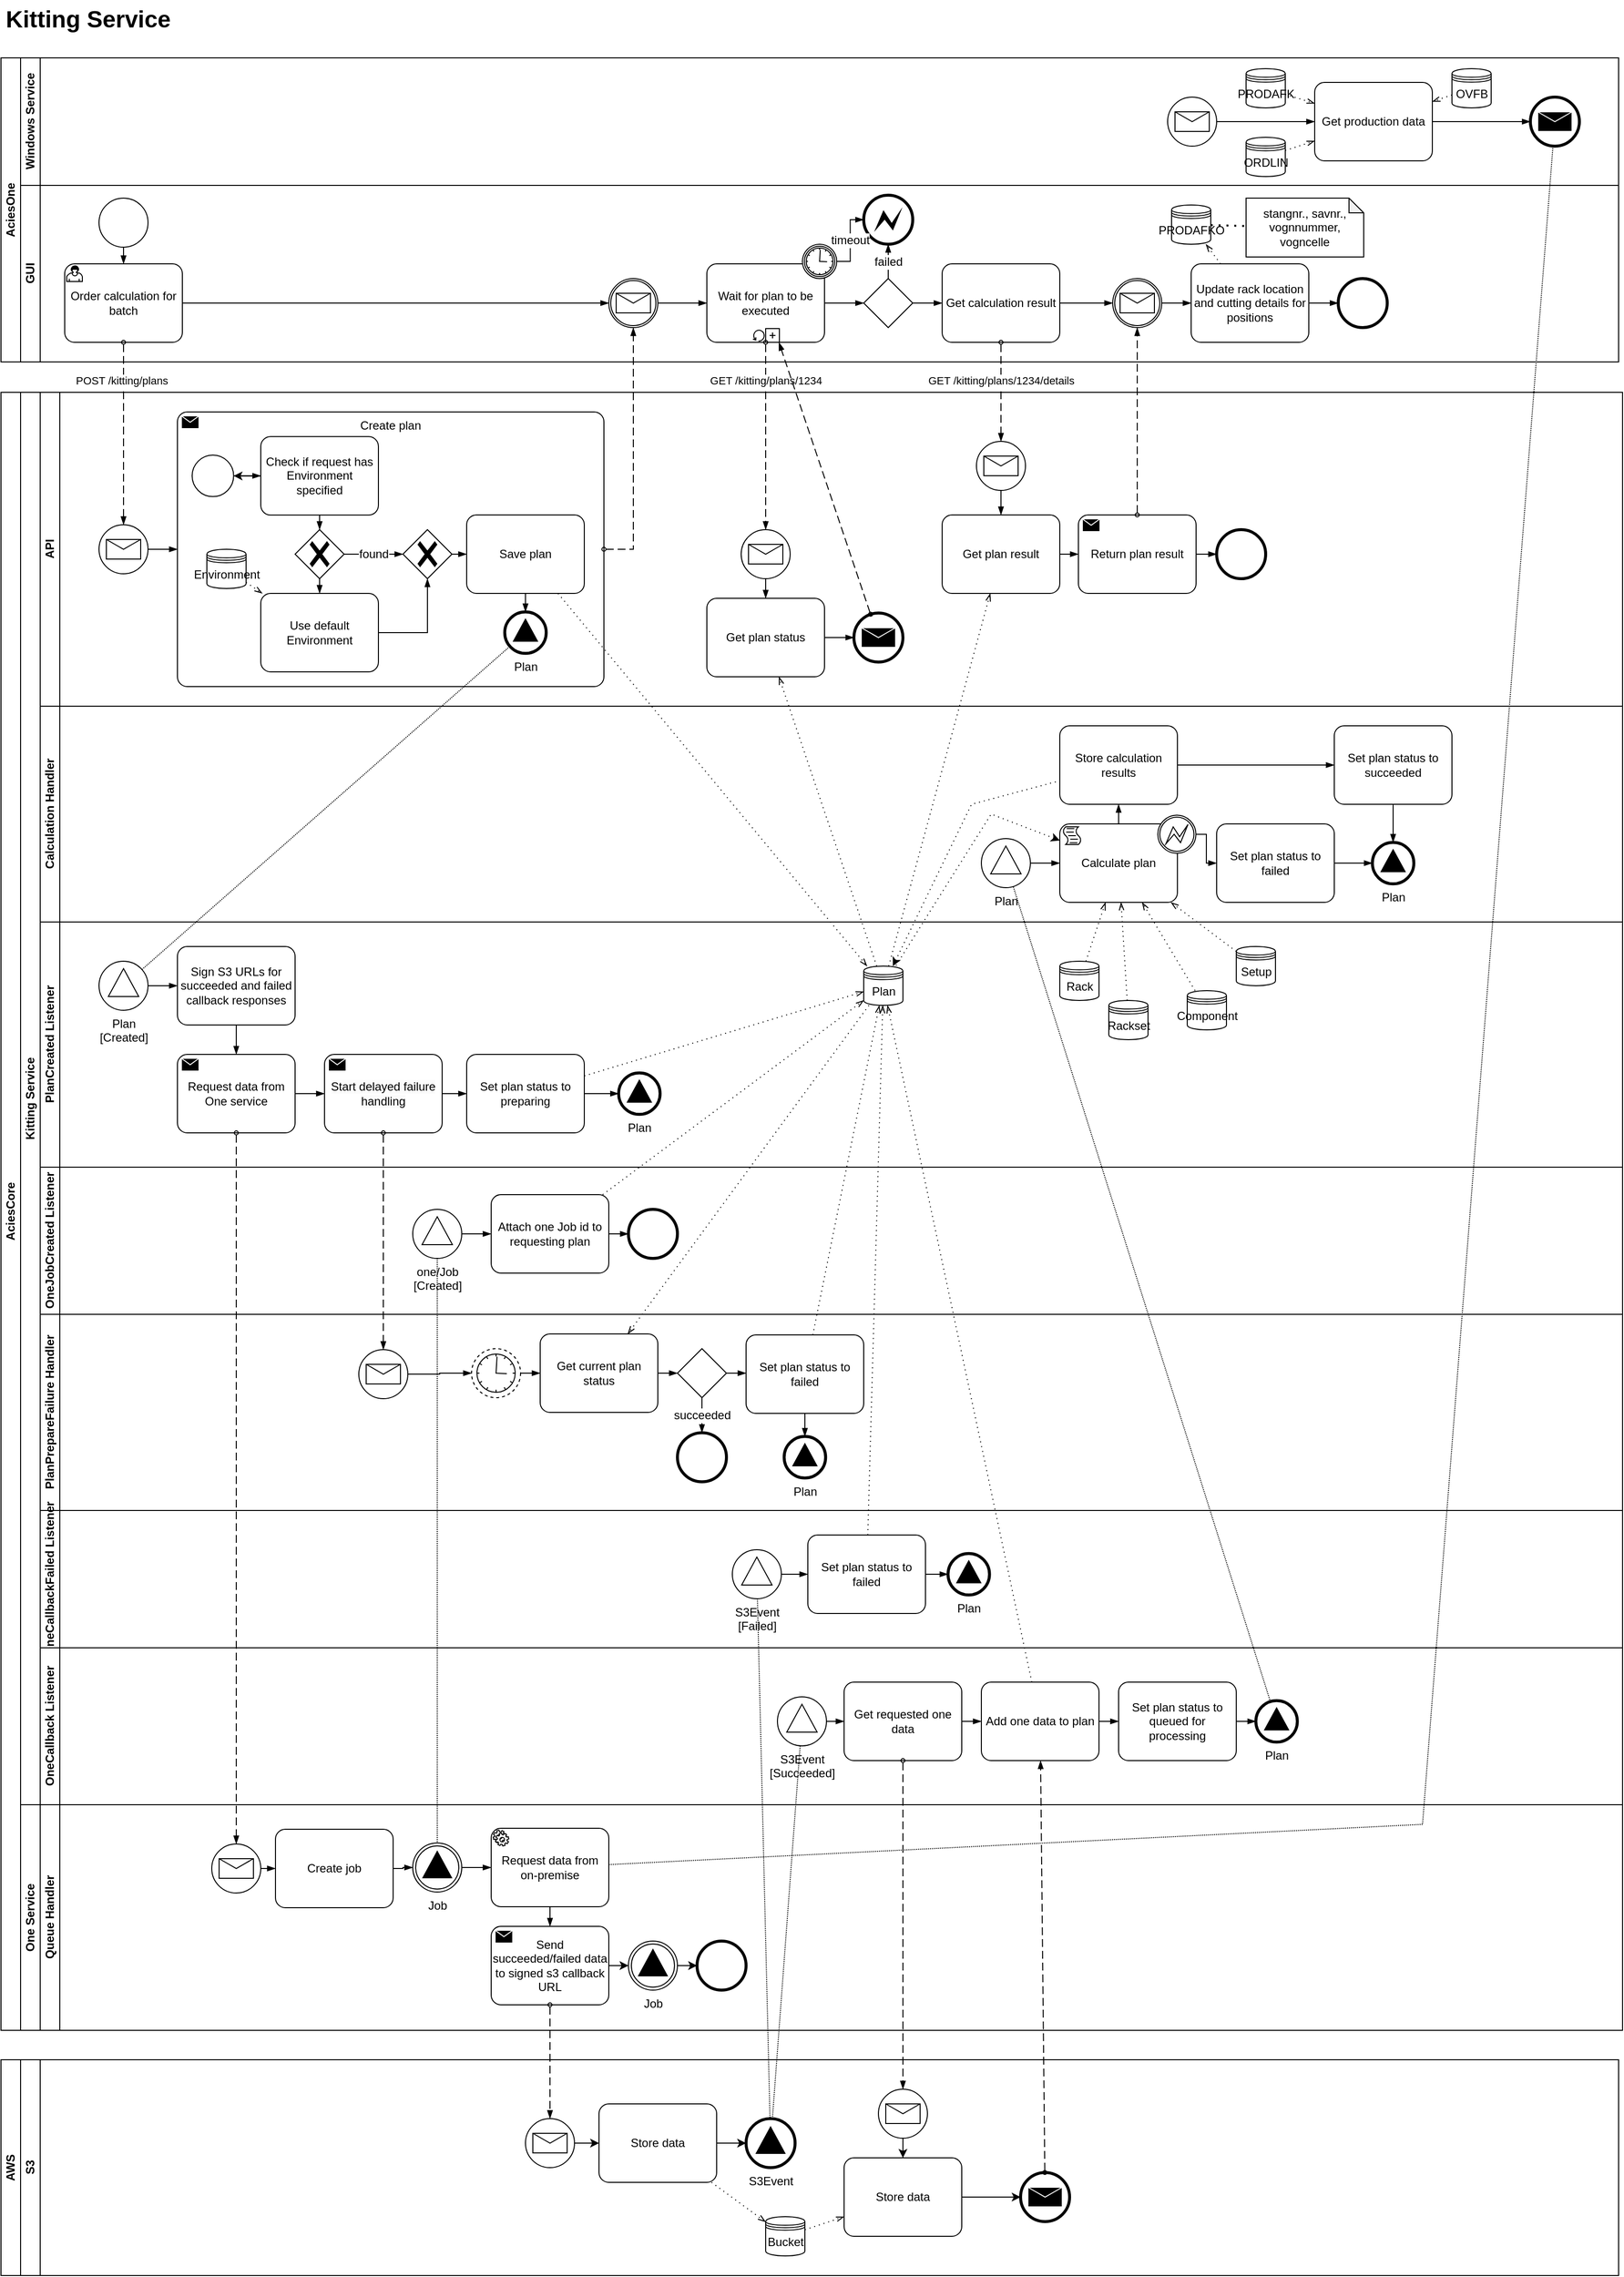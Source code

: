 <mxfile version="21.6.8" type="device">
  <diagram name="Page-1" id="_kxFffZLoG27_8wup8WT">
    <mxGraphModel dx="1134" dy="730" grid="1" gridSize="10" guides="1" tooltips="1" connect="1" arrows="1" fold="1" page="1" pageScale="1" pageWidth="1654" pageHeight="1169" math="0" shadow="0">
      <root>
        <mxCell id="0" />
        <mxCell id="1" parent="0" />
        <mxCell id="UpswHM3UxFJulpg7v91b-1" value="AciesOne" style="swimlane;html=1;childLayout=stackLayout;resizeParent=1;resizeParentMax=0;horizontal=0;startSize=20;horizontalStack=0;whiteSpace=wrap;" parent="1" vertex="1">
          <mxGeometry y="59" width="1650" height="310" as="geometry" />
        </mxCell>
        <mxCell id="xxXPaRyj7qe5OcDNK9K2-376" value="Windows Service" style="swimlane;html=1;startSize=20;horizontal=0;" vertex="1" parent="UpswHM3UxFJulpg7v91b-1">
          <mxGeometry x="20" width="1630" height="130" as="geometry" />
        </mxCell>
        <mxCell id="xxXPaRyj7qe5OcDNK9K2-378" value="" style="points=[[0.145,0.145,0],[0.5,0,0],[0.855,0.145,0],[1,0.5,0],[0.855,0.855,0],[0.5,1,0],[0.145,0.855,0],[0,0.5,0]];shape=mxgraph.bpmn.event;html=1;verticalLabelPosition=bottom;labelBackgroundColor=#ffffff;verticalAlign=top;align=center;perimeter=ellipsePerimeter;outlineConnect=0;aspect=fixed;outline=standard;symbol=message;" vertex="1" parent="xxXPaRyj7qe5OcDNK9K2-376">
          <mxGeometry x="1170" y="40" width="50" height="50" as="geometry" />
        </mxCell>
        <mxCell id="xxXPaRyj7qe5OcDNK9K2-379" value="PRODAFK" style="shape=datastore;html=1;labelPosition=center;verticalLabelPosition=middle;align=center;verticalAlign=middle;" vertex="1" parent="xxXPaRyj7qe5OcDNK9K2-376">
          <mxGeometry x="1250" y="11" width="40" height="40" as="geometry" />
        </mxCell>
        <mxCell id="xxXPaRyj7qe5OcDNK9K2-380" value="Get production data" style="points=[[0.25,0,0],[0.5,0,0],[0.75,0,0],[1,0.25,0],[1,0.5,0],[1,0.75,0],[0.75,1,0],[0.5,1,0],[0.25,1,0],[0,0.75,0],[0,0.5,0],[0,0.25,0]];shape=mxgraph.bpmn.task;whiteSpace=wrap;rectStyle=rounded;size=10;html=1;container=1;expand=0;collapsible=0;taskMarker=abstract;" vertex="1" parent="xxXPaRyj7qe5OcDNK9K2-376">
          <mxGeometry x="1320" y="25" width="120" height="80" as="geometry" />
        </mxCell>
        <mxCell id="xxXPaRyj7qe5OcDNK9K2-381" value="" style="edgeStyle=elbowEdgeStyle;fontSize=12;html=1;endArrow=blockThin;endFill=1;rounded=0;" edge="1" parent="xxXPaRyj7qe5OcDNK9K2-376" source="xxXPaRyj7qe5OcDNK9K2-378" target="xxXPaRyj7qe5OcDNK9K2-380">
          <mxGeometry width="160" relative="1" as="geometry">
            <mxPoint x="1075" y="250" as="sourcePoint" />
            <mxPoint x="1340" y="260" as="targetPoint" />
          </mxGeometry>
        </mxCell>
        <mxCell id="xxXPaRyj7qe5OcDNK9K2-383" value="" style="fontSize=12;html=1;endFill=0;startFill=0;endSize=6;startSize=6;dashed=1;dashPattern=1 4;endArrow=openThin;startArrow=none;rounded=0;" edge="1" parent="xxXPaRyj7qe5OcDNK9K2-376" source="xxXPaRyj7qe5OcDNK9K2-379" target="xxXPaRyj7qe5OcDNK9K2-380">
          <mxGeometry width="160" relative="1" as="geometry">
            <mxPoint x="2064" y="160" as="sourcePoint" />
            <mxPoint x="2074" y="210" as="targetPoint" />
          </mxGeometry>
        </mxCell>
        <mxCell id="xxXPaRyj7qe5OcDNK9K2-384" value="" style="points=[[0.145,0.145,0],[0.5,0,0],[0.855,0.145,0],[1,0.5,0],[0.855,0.855,0],[0.5,1,0],[0.145,0.855,0],[0,0.5,0]];shape=mxgraph.bpmn.event;html=1;verticalLabelPosition=bottom;labelBackgroundColor=#ffffff;verticalAlign=top;align=center;perimeter=ellipsePerimeter;outlineConnect=0;aspect=fixed;outline=end;symbol=message;" vertex="1" parent="xxXPaRyj7qe5OcDNK9K2-376">
          <mxGeometry x="1540" y="40" width="50" height="50" as="geometry" />
        </mxCell>
        <mxCell id="xxXPaRyj7qe5OcDNK9K2-385" value="" style="edgeStyle=elbowEdgeStyle;fontSize=12;html=1;endArrow=blockThin;endFill=1;rounded=0;" edge="1" parent="xxXPaRyj7qe5OcDNK9K2-376" source="xxXPaRyj7qe5OcDNK9K2-380" target="xxXPaRyj7qe5OcDNK9K2-384">
          <mxGeometry width="160" relative="1" as="geometry">
            <mxPoint x="1155" y="250" as="sourcePoint" />
            <mxPoint x="1420" y="260" as="targetPoint" />
          </mxGeometry>
        </mxCell>
        <mxCell id="xxXPaRyj7qe5OcDNK9K2-386" value="ORDLIN" style="shape=datastore;html=1;labelPosition=center;verticalLabelPosition=middle;align=center;verticalAlign=middle;" vertex="1" parent="xxXPaRyj7qe5OcDNK9K2-376">
          <mxGeometry x="1250" y="81" width="40" height="40" as="geometry" />
        </mxCell>
        <mxCell id="xxXPaRyj7qe5OcDNK9K2-387" value="" style="fontSize=12;html=1;endFill=0;startFill=0;endSize=6;startSize=6;dashed=1;dashPattern=1 4;endArrow=openThin;startArrow=none;rounded=0;" edge="1" parent="xxXPaRyj7qe5OcDNK9K2-376" source="xxXPaRyj7qe5OcDNK9K2-386" target="xxXPaRyj7qe5OcDNK9K2-380">
          <mxGeometry width="160" relative="1" as="geometry">
            <mxPoint x="2074" y="230" as="sourcePoint" />
            <mxPoint x="1390" y="115" as="targetPoint" />
          </mxGeometry>
        </mxCell>
        <mxCell id="xxXPaRyj7qe5OcDNK9K2-392" value="OVFB" style="shape=datastore;html=1;labelPosition=center;verticalLabelPosition=middle;align=center;verticalAlign=middle;" vertex="1" parent="xxXPaRyj7qe5OcDNK9K2-376">
          <mxGeometry x="1460" y="11" width="40" height="40" as="geometry" />
        </mxCell>
        <mxCell id="xxXPaRyj7qe5OcDNK9K2-393" value="" style="fontSize=12;html=1;endFill=0;startFill=0;endSize=6;startSize=6;dashed=1;dashPattern=1 4;endArrow=openThin;startArrow=none;rounded=0;" edge="1" parent="xxXPaRyj7qe5OcDNK9K2-376" source="xxXPaRyj7qe5OcDNK9K2-392" target="xxXPaRyj7qe5OcDNK9K2-380">
          <mxGeometry width="160" relative="1" as="geometry">
            <mxPoint x="2274" y="149" as="sourcePoint" />
            <mxPoint x="1530" y="35" as="targetPoint" />
          </mxGeometry>
        </mxCell>
        <mxCell id="UpswHM3UxFJulpg7v91b-2" value="GUI" style="swimlane;html=1;startSize=20;horizontal=0;" parent="UpswHM3UxFJulpg7v91b-1" vertex="1">
          <mxGeometry x="20" y="130" width="1630" height="180" as="geometry" />
        </mxCell>
        <mxCell id="xxXPaRyj7qe5OcDNK9K2-105" value="" style="points=[[0.145,0.145,0],[0.5,0,0],[0.855,0.145,0],[1,0.5,0],[0.855,0.855,0],[0.5,1,0],[0.145,0.855,0],[0,0.5,0]];shape=mxgraph.bpmn.event;html=1;verticalLabelPosition=bottom;labelBackgroundColor=#ffffff;verticalAlign=top;align=center;perimeter=ellipsePerimeter;outlineConnect=0;aspect=fixed;outline=standard;symbol=general;" vertex="1" parent="UpswHM3UxFJulpg7v91b-2">
          <mxGeometry x="80" y="13" width="50" height="50" as="geometry" />
        </mxCell>
        <mxCell id="xxXPaRyj7qe5OcDNK9K2-107" value="" style="edgeStyle=elbowEdgeStyle;fontSize=12;html=1;endArrow=blockThin;endFill=1;rounded=0;" edge="1" parent="UpswHM3UxFJulpg7v91b-2" source="xxXPaRyj7qe5OcDNK9K2-105" target="xxXPaRyj7qe5OcDNK9K2-304">
          <mxGeometry width="160" relative="1" as="geometry">
            <mxPoint x="270" y="130" as="sourcePoint" />
            <mxPoint x="104.824" y="80" as="targetPoint" />
          </mxGeometry>
        </mxCell>
        <mxCell id="xxXPaRyj7qe5OcDNK9K2-108" value="" style="points=[[0.145,0.145,0],[0.5,0,0],[0.855,0.145,0],[1,0.5,0],[0.855,0.855,0],[0.5,1,0],[0.145,0.855,0],[0,0.5,0]];shape=mxgraph.bpmn.event;html=1;verticalLabelPosition=bottom;labelBackgroundColor=#ffffff;verticalAlign=top;align=center;perimeter=ellipsePerimeter;outlineConnect=0;aspect=fixed;outline=catching;symbol=message;" vertex="1" parent="UpswHM3UxFJulpg7v91b-2">
          <mxGeometry x="600" y="95" width="50" height="50" as="geometry" />
        </mxCell>
        <mxCell id="xxXPaRyj7qe5OcDNK9K2-109" value="" style="edgeStyle=elbowEdgeStyle;fontSize=12;html=1;endArrow=blockThin;endFill=1;rounded=0;" edge="1" parent="UpswHM3UxFJulpg7v91b-2" source="xxXPaRyj7qe5OcDNK9K2-304" target="xxXPaRyj7qe5OcDNK9K2-108">
          <mxGeometry width="160" relative="1" as="geometry">
            <mxPoint x="165" y="120" as="sourcePoint" />
            <mxPoint x="430" y="130" as="targetPoint" />
          </mxGeometry>
        </mxCell>
        <mxCell id="xxXPaRyj7qe5OcDNK9K2-275" value="Wait for plan to be executed" style="points=[[0.25,0,0],[0.5,0,0],[0.75,0,0],[1,0.25,0],[1,0.5,0],[1,0.75,0],[0.75,1,0],[0.5,1,0],[0.25,1,0],[0,0.75,0],[0,0.5,0],[0,0.25,0]];shape=mxgraph.bpmn.task;whiteSpace=wrap;rectStyle=rounded;size=10;html=1;container=1;expand=0;collapsible=0;taskMarker=abstract;isLoopStandard=1;isLoopSub=1;" vertex="1" parent="UpswHM3UxFJulpg7v91b-2">
          <mxGeometry x="700" y="80" width="120" height="80" as="geometry" />
        </mxCell>
        <mxCell id="xxXPaRyj7qe5OcDNK9K2-313" value="" style="points=[[0.145,0.145,0],[0.5,0,0],[0.855,0.145,0],[1,0.5,0],[0.855,0.855,0],[0.5,1,0],[0.145,0.855,0],[0,0.5,0]];shape=mxgraph.bpmn.event;html=1;verticalLabelPosition=bottom;labelBackgroundColor=#ffffff;verticalAlign=top;align=center;perimeter=ellipsePerimeter;outlineConnect=0;aspect=fixed;outline=boundInt;symbol=timer;" vertex="1" parent="xxXPaRyj7qe5OcDNK9K2-275">
          <mxGeometry x="97.5" y="-20" width="35" height="35" as="geometry" />
        </mxCell>
        <mxCell id="xxXPaRyj7qe5OcDNK9K2-276" value="" style="edgeStyle=elbowEdgeStyle;fontSize=12;html=1;endArrow=blockThin;endFill=1;rounded=0;" edge="1" parent="UpswHM3UxFJulpg7v91b-2" source="xxXPaRyj7qe5OcDNK9K2-108" target="xxXPaRyj7qe5OcDNK9K2-275">
          <mxGeometry width="160" relative="1" as="geometry">
            <mxPoint x="270" y="130" as="sourcePoint" />
            <mxPoint x="430" y="130" as="targetPoint" />
          </mxGeometry>
        </mxCell>
        <mxCell id="xxXPaRyj7qe5OcDNK9K2-286" value="" style="points=[[0.25,0.25,0],[0.5,0,0],[0.75,0.25,0],[1,0.5,0],[0.75,0.75,0],[0.5,1,0],[0.25,0.75,0],[0,0.5,0]];shape=mxgraph.bpmn.gateway2;html=1;verticalLabelPosition=bottom;labelBackgroundColor=#ffffff;verticalAlign=top;align=center;perimeter=rhombusPerimeter;outlineConnect=0;outline=none;symbol=none;" vertex="1" parent="UpswHM3UxFJulpg7v91b-2">
          <mxGeometry x="860" y="95" width="50" height="50" as="geometry" />
        </mxCell>
        <mxCell id="xxXPaRyj7qe5OcDNK9K2-287" value="" style="edgeStyle=elbowEdgeStyle;fontSize=12;html=1;endArrow=blockThin;endFill=1;rounded=0;" edge="1" parent="UpswHM3UxFJulpg7v91b-2" source="xxXPaRyj7qe5OcDNK9K2-275" target="xxXPaRyj7qe5OcDNK9K2-286">
          <mxGeometry width="160" relative="1" as="geometry">
            <mxPoint x="270" y="130" as="sourcePoint" />
            <mxPoint x="430" y="130" as="targetPoint" />
          </mxGeometry>
        </mxCell>
        <mxCell id="xxXPaRyj7qe5OcDNK9K2-288" value="" style="shape=mxgraph.bpmn.event;html=1;verticalLabelPosition=bottom;labelBackgroundColor=#ffffff;verticalAlign=top;align=center;outlineConnect=0;outline=end;symbol=error;points=[[0.145,0.145,0],[0.5,0,0],[0.855,0.145,0],[1,0.5,0],[0.855,0.855,0],[0.5,1,0],[0.145,0.855,0],[0,0.5,0]];perimeter=ellipsePerimeter;aspect=fixed;" vertex="1" parent="UpswHM3UxFJulpg7v91b-2">
          <mxGeometry x="860" y="10" width="50" height="50" as="geometry" />
        </mxCell>
        <mxCell id="xxXPaRyj7qe5OcDNK9K2-289" value="failed" style="edgeStyle=elbowEdgeStyle;fontSize=12;html=1;endArrow=blockThin;endFill=1;rounded=0;" edge="1" parent="UpswHM3UxFJulpg7v91b-2" source="xxXPaRyj7qe5OcDNK9K2-286" target="xxXPaRyj7qe5OcDNK9K2-288">
          <mxGeometry width="160" relative="1" as="geometry">
            <mxPoint x="270" y="130" as="sourcePoint" />
            <mxPoint x="430" y="130" as="targetPoint" />
          </mxGeometry>
        </mxCell>
        <mxCell id="xxXPaRyj7qe5OcDNK9K2-304" value="Order calculation for batch" style="points=[[0.25,0,0],[0.5,0,0],[0.75,0,0],[1,0.25,0],[1,0.5,0],[1,0.75,0],[0.75,1,0],[0.5,1,0],[0.25,1,0],[0,0.75,0],[0,0.5,0],[0,0.25,0]];shape=mxgraph.bpmn.task;whiteSpace=wrap;rectStyle=rounded;size=10;html=1;container=1;expand=0;collapsible=0;taskMarker=user;" vertex="1" parent="UpswHM3UxFJulpg7v91b-2">
          <mxGeometry x="45" y="80" width="120" height="80" as="geometry" />
        </mxCell>
        <mxCell id="xxXPaRyj7qe5OcDNK9K2-314" value="timeout" style="fontSize=12;html=1;endArrow=blockThin;endFill=1;rounded=0;edgeStyle=orthogonalEdgeStyle;" edge="1" parent="UpswHM3UxFJulpg7v91b-2" source="xxXPaRyj7qe5OcDNK9K2-313" target="xxXPaRyj7qe5OcDNK9K2-288">
          <mxGeometry width="160" relative="1" as="geometry">
            <mxPoint x="270" y="130" as="sourcePoint" />
            <mxPoint x="430" y="130" as="targetPoint" />
          </mxGeometry>
        </mxCell>
        <mxCell id="xxXPaRyj7qe5OcDNK9K2-315" value="Get calculation result" style="points=[[0.25,0,0],[0.5,0,0],[0.75,0,0],[1,0.25,0],[1,0.5,0],[1,0.75,0],[0.75,1,0],[0.5,1,0],[0.25,1,0],[0,0.75,0],[0,0.5,0],[0,0.25,0]];shape=mxgraph.bpmn.task;whiteSpace=wrap;rectStyle=rounded;size=10;html=1;container=1;expand=0;collapsible=0;taskMarker=abstract;" vertex="1" parent="UpswHM3UxFJulpg7v91b-2">
          <mxGeometry x="940" y="80" width="120" height="80" as="geometry" />
        </mxCell>
        <mxCell id="xxXPaRyj7qe5OcDNK9K2-316" value="" style="points=[[0.145,0.145,0],[0.5,0,0],[0.855,0.145,0],[1,0.5,0],[0.855,0.855,0],[0.5,1,0],[0.145,0.855,0],[0,0.5,0]];shape=mxgraph.bpmn.event;html=1;verticalLabelPosition=bottom;labelBackgroundColor=#ffffff;verticalAlign=top;align=center;perimeter=ellipsePerimeter;outlineConnect=0;aspect=fixed;outline=catching;symbol=message;" vertex="1" parent="UpswHM3UxFJulpg7v91b-2">
          <mxGeometry x="1114" y="95" width="50" height="50" as="geometry" />
        </mxCell>
        <mxCell id="xxXPaRyj7qe5OcDNK9K2-317" value="" style="edgeStyle=elbowEdgeStyle;fontSize=12;html=1;endArrow=blockThin;endFill=1;rounded=0;" edge="1" parent="UpswHM3UxFJulpg7v91b-2" source="xxXPaRyj7qe5OcDNK9K2-286" target="xxXPaRyj7qe5OcDNK9K2-315">
          <mxGeometry width="160" relative="1" as="geometry">
            <mxPoint x="270" y="130" as="sourcePoint" />
            <mxPoint x="430" y="130" as="targetPoint" />
          </mxGeometry>
        </mxCell>
        <mxCell id="xxXPaRyj7qe5OcDNK9K2-318" value="" style="edgeStyle=elbowEdgeStyle;fontSize=12;html=1;endArrow=blockThin;endFill=1;rounded=0;" edge="1" parent="UpswHM3UxFJulpg7v91b-2" source="xxXPaRyj7qe5OcDNK9K2-315" target="xxXPaRyj7qe5OcDNK9K2-316">
          <mxGeometry width="160" relative="1" as="geometry">
            <mxPoint x="270" y="130" as="sourcePoint" />
            <mxPoint x="430" y="130" as="targetPoint" />
          </mxGeometry>
        </mxCell>
        <mxCell id="xxXPaRyj7qe5OcDNK9K2-327" value="" style="points=[[0.145,0.145,0],[0.5,0,0],[0.855,0.145,0],[1,0.5,0],[0.855,0.855,0],[0.5,1,0],[0.145,0.855,0],[0,0.5,0]];shape=mxgraph.bpmn.event;html=1;verticalLabelPosition=bottom;labelBackgroundColor=#ffffff;verticalAlign=top;align=center;perimeter=ellipsePerimeter;outlineConnect=0;aspect=fixed;outline=end;symbol=terminate2;" vertex="1" parent="UpswHM3UxFJulpg7v91b-2">
          <mxGeometry x="1344" y="95" width="50" height="50" as="geometry" />
        </mxCell>
        <mxCell id="xxXPaRyj7qe5OcDNK9K2-328" value="" style="edgeStyle=elbowEdgeStyle;fontSize=12;html=1;endArrow=blockThin;endFill=1;rounded=0;" edge="1" parent="UpswHM3UxFJulpg7v91b-2" source="xxXPaRyj7qe5OcDNK9K2-344" target="xxXPaRyj7qe5OcDNK9K2-327">
          <mxGeometry width="160" relative="1" as="geometry">
            <mxPoint x="284" y="130" as="sourcePoint" />
            <mxPoint x="444" y="130" as="targetPoint" />
          </mxGeometry>
        </mxCell>
        <mxCell id="xxXPaRyj7qe5OcDNK9K2-342" value="PRODAFKO" style="shape=datastore;html=1;labelPosition=center;verticalLabelPosition=middle;align=center;verticalAlign=middle;" vertex="1" parent="UpswHM3UxFJulpg7v91b-2">
          <mxGeometry x="1174" y="20" width="40" height="40" as="geometry" />
        </mxCell>
        <mxCell id="xxXPaRyj7qe5OcDNK9K2-343" value="" style="fontSize=12;html=1;endFill=0;startFill=0;endSize=6;startSize=6;dashed=1;dashPattern=1 4;endArrow=openThin;startArrow=none;rounded=0;" edge="1" parent="UpswHM3UxFJulpg7v91b-2" source="xxXPaRyj7qe5OcDNK9K2-344" target="xxXPaRyj7qe5OcDNK9K2-342">
          <mxGeometry width="160" relative="1" as="geometry">
            <mxPoint x="1164" y="80" as="sourcePoint" />
            <mxPoint x="1154" y="30" as="targetPoint" />
          </mxGeometry>
        </mxCell>
        <mxCell id="xxXPaRyj7qe5OcDNK9K2-344" value="Update rack location and cutting details for positions" style="points=[[0.25,0,0],[0.5,0,0],[0.75,0,0],[1,0.25,0],[1,0.5,0],[1,0.75,0],[0.75,1,0],[0.5,1,0],[0.25,1,0],[0,0.75,0],[0,0.5,0],[0,0.25,0]];shape=mxgraph.bpmn.task;whiteSpace=wrap;rectStyle=rounded;size=10;html=1;container=1;expand=0;collapsible=0;taskMarker=abstract;" vertex="1" parent="UpswHM3UxFJulpg7v91b-2">
          <mxGeometry x="1194" y="80" width="120" height="80" as="geometry" />
        </mxCell>
        <mxCell id="xxXPaRyj7qe5OcDNK9K2-345" value="" style="edgeStyle=elbowEdgeStyle;fontSize=12;html=1;endArrow=blockThin;endFill=1;rounded=0;" edge="1" parent="UpswHM3UxFJulpg7v91b-2" source="xxXPaRyj7qe5OcDNK9K2-316" target="xxXPaRyj7qe5OcDNK9K2-344">
          <mxGeometry width="160" relative="1" as="geometry">
            <mxPoint x="1184" y="350" as="sourcePoint" />
            <mxPoint x="1354" y="350" as="targetPoint" />
          </mxGeometry>
        </mxCell>
        <mxCell id="xxXPaRyj7qe5OcDNK9K2-364" value="stangnr., savnr., vognnummer, vogncelle" style="shape=note;whiteSpace=wrap;html=1;backgroundOutline=1;darkOpacity=0.05;size=15;" vertex="1" parent="UpswHM3UxFJulpg7v91b-2">
          <mxGeometry x="1250" y="13" width="120" height="60" as="geometry" />
        </mxCell>
        <mxCell id="xxXPaRyj7qe5OcDNK9K2-365" value="" style="endArrow=none;dashed=1;html=1;dashPattern=1 3;strokeWidth=2;rounded=0;" edge="1" parent="UpswHM3UxFJulpg7v91b-2" source="xxXPaRyj7qe5OcDNK9K2-342" target="xxXPaRyj7qe5OcDNK9K2-364">
          <mxGeometry width="50" height="50" relative="1" as="geometry">
            <mxPoint x="1180" y="201" as="sourcePoint" />
            <mxPoint x="1230" y="151" as="targetPoint" />
          </mxGeometry>
        </mxCell>
        <mxCell id="UpswHM3UxFJulpg7v91b-5" value="Kitting Service" style="text;html=1;strokeColor=none;fillColor=none;align=left;verticalAlign=middle;whiteSpace=wrap;rounded=0;fontSize=24;fontStyle=1;spacingLeft=3;" parent="1" vertex="1">
          <mxGeometry width="280" height="40" as="geometry" />
        </mxCell>
        <mxCell id="xxXPaRyj7qe5OcDNK9K2-1" value="AciesCore" style="swimlane;html=1;childLayout=stackLayout;resizeParent=1;resizeParentMax=0;horizontal=0;startSize=20;horizontalStack=0;whiteSpace=wrap;" vertex="1" parent="1">
          <mxGeometry y="400" width="1654" height="1670" as="geometry" />
        </mxCell>
        <mxCell id="xxXPaRyj7qe5OcDNK9K2-2" value="Kitting Service" style="swimlane;html=1;childLayout=stackLayout;resizeParent=1;resizeParentMax=0;horizontal=0;startSize=20;horizontalStack=0;whiteSpace=wrap;" vertex="1" parent="xxXPaRyj7qe5OcDNK9K2-1">
          <mxGeometry x="20" width="1634" height="1440" as="geometry" />
        </mxCell>
        <mxCell id="xxXPaRyj7qe5OcDNK9K2-3" value="API" style="swimlane;html=1;startSize=20;horizontal=0;" vertex="1" parent="xxXPaRyj7qe5OcDNK9K2-2">
          <mxGeometry x="20" width="1614" height="320" as="geometry" />
        </mxCell>
        <mxCell id="xxXPaRyj7qe5OcDNK9K2-111" value="" style="points=[[0.145,0.145,0],[0.5,0,0],[0.855,0.145,0],[1,0.5,0],[0.855,0.855,0],[0.5,1,0],[0.145,0.855,0],[0,0.5,0]];shape=mxgraph.bpmn.event;html=1;verticalLabelPosition=bottom;labelBackgroundColor=#ffffff;verticalAlign=top;align=center;perimeter=ellipsePerimeter;outlineConnect=0;aspect=fixed;outline=standard;symbol=message;" vertex="1" parent="xxXPaRyj7qe5OcDNK9K2-3">
          <mxGeometry x="60" y="135" width="50" height="50" as="geometry" />
        </mxCell>
        <mxCell id="xxXPaRyj7qe5OcDNK9K2-114" value="" style="edgeStyle=elbowEdgeStyle;fontSize=12;html=1;endArrow=blockThin;endFill=1;rounded=0;elbow=vertical;" edge="1" parent="xxXPaRyj7qe5OcDNK9K2-3" source="xxXPaRyj7qe5OcDNK9K2-111" target="xxXPaRyj7qe5OcDNK9K2-118">
          <mxGeometry width="160" relative="1" as="geometry">
            <mxPoint x="250" y="-130" as="sourcePoint" />
            <mxPoint x="410" y="-130" as="targetPoint" />
          </mxGeometry>
        </mxCell>
        <mxCell id="xxXPaRyj7qe5OcDNK9K2-164" value="" style="group" vertex="1" connectable="0" parent="xxXPaRyj7qe5OcDNK9K2-3">
          <mxGeometry x="140" y="20" width="435" height="280" as="geometry" />
        </mxCell>
        <mxCell id="xxXPaRyj7qe5OcDNK9K2-118" value="Create plan" style="points=[[0.25,0,0],[0.5,0,0],[0.75,0,0],[1,0.25,0],[1,0.5,0],[1,0.75,0],[0.75,1,0],[0.5,1,0],[0.25,1,0],[0,0.75,0],[0,0.5,0],[0,0.25,0]];shape=mxgraph.bpmn.task;whiteSpace=wrap;rectStyle=rounded;size=10;html=1;container=0;expand=0;collapsible=0;taskMarker=send;verticalAlign=top;" vertex="1" parent="xxXPaRyj7qe5OcDNK9K2-164">
          <mxGeometry width="435" height="280" as="geometry" />
        </mxCell>
        <mxCell id="xxXPaRyj7qe5OcDNK9K2-121" value="" style="points=[[0.145,0.145,0],[0.5,0,0],[0.855,0.145,0],[1,0.5,0],[0.855,0.855,0],[0.5,1,0],[0.145,0.855,0],[0,0.5,0]];shape=mxgraph.bpmn.event;html=1;verticalLabelPosition=bottom;labelBackgroundColor=#ffffff;verticalAlign=top;align=center;perimeter=ellipsePerimeter;outlineConnect=0;aspect=fixed;outline=standard;symbol=general;" vertex="1" parent="xxXPaRyj7qe5OcDNK9K2-164">
          <mxGeometry x="14.998" y="43.996" width="42.308" height="42.308" as="geometry" />
        </mxCell>
        <mxCell id="xxXPaRyj7qe5OcDNK9K2-122" value="Plan" style="shape=mxgraph.bpmn.event;html=1;verticalLabelPosition=bottom;labelBackgroundColor=#ffffff;verticalAlign=top;align=center;outlineConnect=0;aspect=fixed;outline=end;symbol=signal;points=[[0.145,0.145,0],[0.5,0,0],[0.855,0.145,0],[1,0.5,0],[0.855,0.855,0],[0.5,1,0],[0.145,0.855,0],[0,0.5,0]];perimeter=ellipsePerimeter;" vertex="1" parent="xxXPaRyj7qe5OcDNK9K2-164">
          <mxGeometry x="333.843" y="203.846" width="42.308" height="42.308" as="geometry" />
        </mxCell>
        <mxCell id="xxXPaRyj7qe5OcDNK9K2-123" value="Use default Environment" style="points=[[0.25,0,0],[0.5,0,0],[0.75,0,0],[1,0.25,0],[1,0.5,0],[1,0.75,0],[0.75,1,0],[0.5,1,0],[0.25,1,0],[0,0.75,0],[0,0.5,0],[0,0.25,0]];shape=mxgraph.bpmn.task;whiteSpace=wrap;rectStyle=rounded;size=10;html=1;container=1;expand=0;collapsible=0;taskMarker=abstract;" vertex="1" parent="xxXPaRyj7qe5OcDNK9K2-164">
          <mxGeometry x="84.995" y="185.004" width="120" height="80" as="geometry" />
        </mxCell>
        <mxCell id="xxXPaRyj7qe5OcDNK9K2-125" value="Save plan" style="points=[[0.25,0,0],[0.5,0,0],[0.75,0,0],[1,0.25,0],[1,0.5,0],[1,0.75,0],[0.75,1,0],[0.5,1,0],[0.25,1,0],[0,0.75,0],[0,0.5,0],[0,0.25,0]];shape=mxgraph.bpmn.task;whiteSpace=wrap;rectStyle=rounded;size=10;html=1;container=1;expand=0;collapsible=0;taskMarker=abstract;" vertex="1" parent="xxXPaRyj7qe5OcDNK9K2-164">
          <mxGeometry x="294.995" y="105.004" width="120" height="80" as="geometry" />
        </mxCell>
        <mxCell id="xxXPaRyj7qe5OcDNK9K2-126" value="" style="edgeStyle=elbowEdgeStyle;fontSize=12;html=1;endArrow=blockThin;endFill=1;rounded=0;" edge="1" parent="xxXPaRyj7qe5OcDNK9K2-164" source="xxXPaRyj7qe5OcDNK9K2-130" target="xxXPaRyj7qe5OcDNK9K2-125">
          <mxGeometry width="160" relative="1" as="geometry">
            <mxPoint x="-35.563" y="42.308" as="sourcePoint" />
            <mxPoint x="14.225" y="63.462" as="targetPoint" />
          </mxGeometry>
        </mxCell>
        <mxCell id="xxXPaRyj7qe5OcDNK9K2-127" value="" style="edgeStyle=elbowEdgeStyle;fontSize=12;html=1;endArrow=blockThin;endFill=1;rounded=0;" edge="1" parent="xxXPaRyj7qe5OcDNK9K2-164" source="xxXPaRyj7qe5OcDNK9K2-125" target="xxXPaRyj7qe5OcDNK9K2-122">
          <mxGeometry width="160" relative="1" as="geometry">
            <mxPoint x="-35.563" y="42.308" as="sourcePoint" />
            <mxPoint x="14.225" y="63.462" as="targetPoint" />
          </mxGeometry>
        </mxCell>
        <mxCell id="xxXPaRyj7qe5OcDNK9K2-128" value="" style="points=[[0.25,0.25,0],[0.5,0,0],[0.75,0.25,0],[1,0.5,0],[0.75,0.75,0],[0.5,1,0],[0.25,0.75,0],[0,0.5,0]];shape=mxgraph.bpmn.gateway2;html=1;verticalLabelPosition=bottom;labelBackgroundColor=#ffffff;verticalAlign=top;align=center;perimeter=rhombusPerimeter;outlineConnect=0;outline=none;symbol=none;gwType=exclusive;" vertex="1" parent="xxXPaRyj7qe5OcDNK9K2-164">
          <mxGeometry x="120" y="120" width="50" height="50" as="geometry" />
        </mxCell>
        <mxCell id="xxXPaRyj7qe5OcDNK9K2-124" value="" style="edgeStyle=elbowEdgeStyle;fontSize=12;html=1;endArrow=blockThin;endFill=1;rounded=0;" edge="1" parent="xxXPaRyj7qe5OcDNK9K2-164" source="xxXPaRyj7qe5OcDNK9K2-158" target="xxXPaRyj7qe5OcDNK9K2-128">
          <mxGeometry width="160" relative="1" as="geometry">
            <mxPoint x="-35.563" y="42.308" as="sourcePoint" />
            <mxPoint x="14.225" y="63.462" as="targetPoint" />
          </mxGeometry>
        </mxCell>
        <mxCell id="xxXPaRyj7qe5OcDNK9K2-129" value="" style="edgeStyle=elbowEdgeStyle;fontSize=12;html=1;endArrow=blockThin;endFill=1;rounded=0;" edge="1" parent="xxXPaRyj7qe5OcDNK9K2-164" source="xxXPaRyj7qe5OcDNK9K2-128" target="xxXPaRyj7qe5OcDNK9K2-123">
          <mxGeometry width="160" relative="1" as="geometry">
            <mxPoint x="-35.563" y="42.308" as="sourcePoint" />
            <mxPoint x="14.225" y="63.462" as="targetPoint" />
          </mxGeometry>
        </mxCell>
        <mxCell id="xxXPaRyj7qe5OcDNK9K2-130" value="" style="points=[[0.25,0.25,0],[0.5,0,0],[0.75,0.25,0],[1,0.5,0],[0.75,0.75,0],[0.5,1,0],[0.25,0.75,0],[0,0.5,0]];shape=mxgraph.bpmn.gateway2;html=1;verticalLabelPosition=bottom;labelBackgroundColor=#ffffff;verticalAlign=top;align=center;perimeter=rhombusPerimeter;outlineConnect=0;outline=none;symbol=none;gwType=exclusive;" vertex="1" parent="xxXPaRyj7qe5OcDNK9K2-164">
          <mxGeometry x="230" y="120.0" width="50" height="50" as="geometry" />
        </mxCell>
        <mxCell id="xxXPaRyj7qe5OcDNK9K2-131" value="" style="fontSize=12;html=1;endArrow=blockThin;endFill=1;rounded=0;edgeStyle=orthogonalEdgeStyle;" edge="1" parent="xxXPaRyj7qe5OcDNK9K2-164" source="xxXPaRyj7qe5OcDNK9K2-123" target="xxXPaRyj7qe5OcDNK9K2-130">
          <mxGeometry width="160" relative="1" as="geometry">
            <mxPoint x="460" y="415" as="sourcePoint" />
            <mxPoint x="520" y="415" as="targetPoint" />
          </mxGeometry>
        </mxCell>
        <mxCell id="xxXPaRyj7qe5OcDNK9K2-133" value="found" style="edgeStyle=elbowEdgeStyle;fontSize=12;html=1;endArrow=blockThin;endFill=1;rounded=0;" edge="1" parent="xxXPaRyj7qe5OcDNK9K2-164" source="xxXPaRyj7qe5OcDNK9K2-128" target="xxXPaRyj7qe5OcDNK9K2-130">
          <mxGeometry width="160" relative="1" as="geometry">
            <mxPoint x="460" y="415" as="sourcePoint" />
            <mxPoint x="520" y="415" as="targetPoint" />
          </mxGeometry>
        </mxCell>
        <mxCell id="xxXPaRyj7qe5OcDNK9K2-353" value="" style="edgeStyle=orthogonalEdgeStyle;rounded=0;orthogonalLoop=1;jettySize=auto;html=1;" edge="1" parent="xxXPaRyj7qe5OcDNK9K2-164" source="xxXPaRyj7qe5OcDNK9K2-158" target="xxXPaRyj7qe5OcDNK9K2-121">
          <mxGeometry relative="1" as="geometry" />
        </mxCell>
        <mxCell id="xxXPaRyj7qe5OcDNK9K2-158" value="Check if request has Environment specified" style="points=[[0.25,0,0],[0.5,0,0],[0.75,0,0],[1,0.25,0],[1,0.5,0],[1,0.75,0],[0.75,1,0],[0.5,1,0],[0.25,1,0],[0,0.75,0],[0,0.5,0],[0,0.25,0]];shape=mxgraph.bpmn.task;whiteSpace=wrap;rectStyle=rounded;size=10;html=1;container=1;expand=0;collapsible=0;taskMarker=abstract;" vertex="1" parent="xxXPaRyj7qe5OcDNK9K2-164">
          <mxGeometry x="84.995" y="25.154" width="120" height="80" as="geometry" />
        </mxCell>
        <mxCell id="xxXPaRyj7qe5OcDNK9K2-159" value="" style="edgeStyle=elbowEdgeStyle;fontSize=12;html=1;endArrow=blockThin;endFill=1;rounded=0;" edge="1" parent="xxXPaRyj7qe5OcDNK9K2-164" source="xxXPaRyj7qe5OcDNK9K2-121" target="xxXPaRyj7qe5OcDNK9K2-158">
          <mxGeometry width="160" relative="1" as="geometry">
            <mxPoint x="104" y="306.15" as="sourcePoint" />
            <mxPoint x="210" y="306.15" as="targetPoint" />
          </mxGeometry>
        </mxCell>
        <mxCell id="xxXPaRyj7qe5OcDNK9K2-162" value="Environment" style="shape=datastore;html=1;labelPosition=center;verticalLabelPosition=middle;align=center;verticalAlign=middle;" vertex="1" parent="xxXPaRyj7qe5OcDNK9K2-164">
          <mxGeometry x="30" y="140" width="40" height="40" as="geometry" />
        </mxCell>
        <mxCell id="xxXPaRyj7qe5OcDNK9K2-163" value="" style="fontSize=12;html=1;endFill=0;startFill=0;endSize=6;startSize=6;dashed=1;dashPattern=1 4;endArrow=openThin;startArrow=none;rounded=0;" edge="1" parent="xxXPaRyj7qe5OcDNK9K2-164" source="xxXPaRyj7qe5OcDNK9K2-162" target="xxXPaRyj7qe5OcDNK9K2-123">
          <mxGeometry width="160" relative="1" as="geometry">
            <mxPoint x="135" y="30" as="sourcePoint" />
            <mxPoint x="295" y="30" as="targetPoint" />
          </mxGeometry>
        </mxCell>
        <mxCell id="xxXPaRyj7qe5OcDNK9K2-277" value="" style="points=[[0.145,0.145,0],[0.5,0,0],[0.855,0.145,0],[1,0.5,0],[0.855,0.855,0],[0.5,1,0],[0.145,0.855,0],[0,0.5,0]];shape=mxgraph.bpmn.event;html=1;verticalLabelPosition=bottom;labelBackgroundColor=#ffffff;verticalAlign=top;align=center;perimeter=ellipsePerimeter;outlineConnect=0;aspect=fixed;outline=standard;symbol=message;" vertex="1" parent="xxXPaRyj7qe5OcDNK9K2-3">
          <mxGeometry x="715" y="140" width="50" height="50" as="geometry" />
        </mxCell>
        <mxCell id="xxXPaRyj7qe5OcDNK9K2-280" value="" style="edgeStyle=elbowEdgeStyle;fontSize=12;html=1;endArrow=blockThin;endFill=1;rounded=0;" edge="1" parent="xxXPaRyj7qe5OcDNK9K2-3" source="xxXPaRyj7qe5OcDNK9K2-277" target="xxXPaRyj7qe5OcDNK9K2-282">
          <mxGeometry width="160" relative="1" as="geometry">
            <mxPoint x="640" y="-40" as="sourcePoint" />
            <mxPoint x="787" y="235" as="targetPoint" />
          </mxGeometry>
        </mxCell>
        <mxCell id="xxXPaRyj7qe5OcDNK9K2-282" value="Get plan status" style="points=[[0.25,0,0],[0.5,0,0],[0.75,0,0],[1,0.25,0],[1,0.5,0],[1,0.75,0],[0.75,1,0],[0.5,1,0],[0.25,1,0],[0,0.75,0],[0,0.5,0],[0,0.25,0]];shape=mxgraph.bpmn.task;whiteSpace=wrap;rectStyle=rounded;size=10;html=1;container=1;expand=0;collapsible=0;taskMarker=abstract;" vertex="1" parent="xxXPaRyj7qe5OcDNK9K2-3">
          <mxGeometry x="680" y="210" width="120" height="80" as="geometry" />
        </mxCell>
        <mxCell id="xxXPaRyj7qe5OcDNK9K2-283" value="" style="points=[[0.145,0.145,0],[0.5,0,0],[0.855,0.145,0],[1,0.5,0],[0.855,0.855,0],[0.5,1,0],[0.145,0.855,0],[0,0.5,0]];shape=mxgraph.bpmn.event;html=1;verticalLabelPosition=bottom;labelBackgroundColor=#ffffff;verticalAlign=top;align=center;perimeter=ellipsePerimeter;outlineConnect=0;aspect=fixed;outline=end;symbol=message;" vertex="1" parent="xxXPaRyj7qe5OcDNK9K2-3">
          <mxGeometry x="830" y="225" width="50" height="50" as="geometry" />
        </mxCell>
        <mxCell id="xxXPaRyj7qe5OcDNK9K2-284" value="" style="edgeStyle=elbowEdgeStyle;fontSize=12;html=1;endArrow=blockThin;endFill=1;rounded=0;" edge="1" parent="xxXPaRyj7qe5OcDNK9K2-3" source="xxXPaRyj7qe5OcDNK9K2-282" target="xxXPaRyj7qe5OcDNK9K2-283">
          <mxGeometry width="160" relative="1" as="geometry">
            <mxPoint x="640" y="-40" as="sourcePoint" />
            <mxPoint x="787" y="235" as="targetPoint" />
          </mxGeometry>
        </mxCell>
        <mxCell id="xxXPaRyj7qe5OcDNK9K2-319" value="" style="points=[[0.145,0.145,0],[0.5,0,0],[0.855,0.145,0],[1,0.5,0],[0.855,0.855,0],[0.5,1,0],[0.145,0.855,0],[0,0.5,0]];shape=mxgraph.bpmn.event;html=1;verticalLabelPosition=bottom;labelBackgroundColor=#ffffff;verticalAlign=top;align=center;perimeter=ellipsePerimeter;outlineConnect=0;aspect=fixed;outline=standard;symbol=message;" vertex="1" parent="xxXPaRyj7qe5OcDNK9K2-3">
          <mxGeometry x="955" y="50" width="50" height="50" as="geometry" />
        </mxCell>
        <mxCell id="xxXPaRyj7qe5OcDNK9K2-320" value="" style="edgeStyle=elbowEdgeStyle;fontSize=12;html=1;endArrow=blockThin;endFill=1;rounded=0;" edge="1" parent="xxXPaRyj7qe5OcDNK9K2-3" source="xxXPaRyj7qe5OcDNK9K2-319" target="xxXPaRyj7qe5OcDNK9K2-321">
          <mxGeometry width="160" relative="1" as="geometry">
            <mxPoint x="850" y="-105" as="sourcePoint" />
            <mxPoint x="997" y="170" as="targetPoint" />
          </mxGeometry>
        </mxCell>
        <mxCell id="xxXPaRyj7qe5OcDNK9K2-321" value="Get plan result" style="points=[[0.25,0,0],[0.5,0,0],[0.75,0,0],[1,0.25,0],[1,0.5,0],[1,0.75,0],[0.75,1,0],[0.5,1,0],[0.25,1,0],[0,0.75,0],[0,0.5,0],[0,0.25,0]];shape=mxgraph.bpmn.task;whiteSpace=wrap;rectStyle=rounded;size=10;html=1;container=1;expand=0;collapsible=0;taskMarker=abstract;" vertex="1" parent="xxXPaRyj7qe5OcDNK9K2-3">
          <mxGeometry x="920" y="125" width="120" height="80" as="geometry" />
        </mxCell>
        <mxCell id="xxXPaRyj7qe5OcDNK9K2-361" value="Return plan result" style="points=[[0.25,0,0],[0.5,0,0],[0.75,0,0],[1,0.25,0],[1,0.5,0],[1,0.75,0],[0.75,1,0],[0.5,1,0],[0.25,1,0],[0,0.75,0],[0,0.5,0],[0,0.25,0]];shape=mxgraph.bpmn.task;whiteSpace=wrap;rectStyle=rounded;size=10;html=1;container=1;expand=0;collapsible=0;taskMarker=send;" vertex="1" parent="xxXPaRyj7qe5OcDNK9K2-3">
          <mxGeometry x="1059" y="125" width="120" height="80" as="geometry" />
        </mxCell>
        <mxCell id="xxXPaRyj7qe5OcDNK9K2-323" value="" style="edgeStyle=elbowEdgeStyle;fontSize=12;html=1;endArrow=blockThin;endFill=1;rounded=0;" edge="1" parent="xxXPaRyj7qe5OcDNK9K2-3" source="xxXPaRyj7qe5OcDNK9K2-321" target="xxXPaRyj7qe5OcDNK9K2-361">
          <mxGeometry width="160" relative="1" as="geometry">
            <mxPoint x="850" y="-105" as="sourcePoint" />
            <mxPoint x="1060" y="165" as="targetPoint" />
          </mxGeometry>
        </mxCell>
        <mxCell id="xxXPaRyj7qe5OcDNK9K2-362" value="" style="points=[[0.145,0.145,0],[0.5,0,0],[0.855,0.145,0],[1,0.5,0],[0.855,0.855,0],[0.5,1,0],[0.145,0.855,0],[0,0.5,0]];shape=mxgraph.bpmn.event;html=1;verticalLabelPosition=bottom;labelBackgroundColor=#ffffff;verticalAlign=top;align=center;perimeter=ellipsePerimeter;outlineConnect=0;aspect=fixed;outline=end;symbol=terminate2;" vertex="1" parent="xxXPaRyj7qe5OcDNK9K2-3">
          <mxGeometry x="1200" y="140" width="50" height="50" as="geometry" />
        </mxCell>
        <mxCell id="xxXPaRyj7qe5OcDNK9K2-363" value="" style="edgeStyle=elbowEdgeStyle;fontSize=12;html=1;endArrow=blockThin;endFill=1;rounded=0;" edge="1" parent="xxXPaRyj7qe5OcDNK9K2-3" source="xxXPaRyj7qe5OcDNK9K2-361" target="xxXPaRyj7qe5OcDNK9K2-362">
          <mxGeometry width="160" relative="1" as="geometry">
            <mxPoint x="850" y="-105" as="sourcePoint" />
            <mxPoint x="1060" y="165" as="targetPoint" />
          </mxGeometry>
        </mxCell>
        <mxCell id="xxXPaRyj7qe5OcDNK9K2-305" value="Calculation Handler" style="swimlane;html=1;startSize=20;horizontal=0;" vertex="1" parent="xxXPaRyj7qe5OcDNK9K2-2">
          <mxGeometry x="20" y="320" width="1614" height="220" as="geometry" />
        </mxCell>
        <mxCell id="xxXPaRyj7qe5OcDNK9K2-306" value="Plan" style="points=[[0.145,0.145,0],[0.5,0,0],[0.855,0.145,0],[1,0.5,0],[0.855,0.855,0],[0.5,1,0],[0.145,0.855,0],[0,0.5,0]];shape=mxgraph.bpmn.event;html=1;verticalLabelPosition=bottom;labelBackgroundColor=#ffffff;verticalAlign=top;align=center;perimeter=ellipsePerimeter;outlineConnect=0;aspect=fixed;outline=standard;symbol=signal;" vertex="1" parent="xxXPaRyj7qe5OcDNK9K2-305">
          <mxGeometry x="960" y="135" width="50" height="50" as="geometry" />
        </mxCell>
        <mxCell id="xxXPaRyj7qe5OcDNK9K2-308" value="Calculate plan" style="points=[[0.25,0,0],[0.5,0,0],[0.75,0,0],[1,0.25,0],[1,0.5,0],[1,0.75,0],[0.75,1,0],[0.5,1,0],[0.25,1,0],[0,0.75,0],[0,0.5,0],[0,0.25,0]];shape=mxgraph.bpmn.task;whiteSpace=wrap;rectStyle=rounded;size=10;html=1;container=1;expand=0;collapsible=0;taskMarker=script;gradientColor=none;" vertex="1" parent="xxXPaRyj7qe5OcDNK9K2-305">
          <mxGeometry x="1040" y="120" width="120" height="80" as="geometry" />
        </mxCell>
        <mxCell id="xxXPaRyj7qe5OcDNK9K2-335" value="" style="points=[[0.145,0.145,0],[0.5,0,0],[0.855,0.145,0],[1,0.5,0],[0.855,0.855,0],[0.5,1,0],[0.145,0.855,0],[0,0.5,0]];shape=mxgraph.bpmn.event;html=1;verticalLabelPosition=bottom;labelBackgroundColor=#ffffff;verticalAlign=top;align=center;perimeter=ellipsePerimeter;outlineConnect=0;aspect=fixed;outline=boundInt;symbol=error;" vertex="1" parent="xxXPaRyj7qe5OcDNK9K2-308">
          <mxGeometry x="100" y="-8.85" width="38.85" height="38.85" as="geometry" />
        </mxCell>
        <mxCell id="xxXPaRyj7qe5OcDNK9K2-309" value="" style="edgeStyle=elbowEdgeStyle;fontSize=12;html=1;endArrow=blockThin;endFill=1;rounded=0;" edge="1" parent="xxXPaRyj7qe5OcDNK9K2-305" source="xxXPaRyj7qe5OcDNK9K2-306" target="xxXPaRyj7qe5OcDNK9K2-308">
          <mxGeometry width="160" relative="1" as="geometry">
            <mxPoint x="620" y="-400" as="sourcePoint" />
            <mxPoint x="767" y="-125" as="targetPoint" />
          </mxGeometry>
        </mxCell>
        <mxCell id="xxXPaRyj7qe5OcDNK9K2-310" value="Plan" style="shape=mxgraph.bpmn.event;html=1;verticalLabelPosition=bottom;labelBackgroundColor=#ffffff;verticalAlign=top;align=center;outlineConnect=0;aspect=fixed;outline=end;symbol=signal;points=[[0.145,0.145,0],[0.5,0,0],[0.855,0.145,0],[1,0.5,0],[0.855,0.855,0],[0.5,1,0],[0.145,0.855,0],[0,0.5,0]];perimeter=ellipsePerimeter;" vertex="1" parent="xxXPaRyj7qe5OcDNK9K2-305">
          <mxGeometry x="1358.843" y="138.846" width="42.308" height="42.308" as="geometry" />
        </mxCell>
        <mxCell id="xxXPaRyj7qe5OcDNK9K2-311" value="" style="edgeStyle=elbowEdgeStyle;fontSize=12;html=1;endArrow=blockThin;endFill=1;rounded=0;" edge="1" parent="xxXPaRyj7qe5OcDNK9K2-305" target="xxXPaRyj7qe5OcDNK9K2-310" source="xxXPaRyj7qe5OcDNK9K2-333">
          <mxGeometry width="160" relative="1" as="geometry">
            <mxPoint x="1090" y="65" as="sourcePoint" />
            <mxPoint x="689.225" y="-306.538" as="targetPoint" />
          </mxGeometry>
        </mxCell>
        <mxCell id="xxXPaRyj7qe5OcDNK9K2-330" value="Store calculation results" style="points=[[0.25,0,0],[0.5,0,0],[0.75,0,0],[1,0.25,0],[1,0.5,0],[1,0.75,0],[0.75,1,0],[0.5,1,0],[0.25,1,0],[0,0.75,0],[0,0.5,0],[0,0.25,0]];shape=mxgraph.bpmn.task;whiteSpace=wrap;rectStyle=rounded;size=10;html=1;container=1;expand=0;collapsible=0;taskMarker=abstract;" vertex="1" parent="xxXPaRyj7qe5OcDNK9K2-305">
          <mxGeometry x="1040" y="20.0" width="120" height="80" as="geometry" />
        </mxCell>
        <mxCell id="xxXPaRyj7qe5OcDNK9K2-331" value="" style="edgeStyle=elbowEdgeStyle;fontSize=12;html=1;endArrow=blockThin;endFill=1;rounded=0;" edge="1" parent="xxXPaRyj7qe5OcDNK9K2-305" source="xxXPaRyj7qe5OcDNK9K2-308" target="xxXPaRyj7qe5OcDNK9K2-330">
          <mxGeometry width="160" relative="1" as="geometry">
            <mxPoint x="1190" y="699" as="sourcePoint" />
            <mxPoint x="1390" y="699" as="targetPoint" />
          </mxGeometry>
        </mxCell>
        <mxCell id="xxXPaRyj7qe5OcDNK9K2-334" value="" style="edgeStyle=elbowEdgeStyle;fontSize=12;html=1;endArrow=blockThin;endFill=1;rounded=0;" edge="1" parent="xxXPaRyj7qe5OcDNK9K2-305" source="xxXPaRyj7qe5OcDNK9K2-330" target="xxXPaRyj7qe5OcDNK9K2-333">
          <mxGeometry width="160" relative="1" as="geometry">
            <mxPoint x="1190" y="800" as="sourcePoint" />
            <mxPoint x="1470" y="781" as="targetPoint" />
          </mxGeometry>
        </mxCell>
        <mxCell id="xxXPaRyj7qe5OcDNK9K2-333" value="Set plan status to succeeded" style="points=[[0.25,0,0],[0.5,0,0],[0.75,0,0],[1,0.25,0],[1,0.5,0],[1,0.75,0],[0.75,1,0],[0.5,1,0],[0.25,1,0],[0,0.75,0],[0,0.5,0],[0,0.25,0]];shape=mxgraph.bpmn.task;whiteSpace=wrap;rectStyle=rounded;size=10;html=1;container=1;expand=0;collapsible=0;taskMarker=abstract;" vertex="1" parent="xxXPaRyj7qe5OcDNK9K2-305">
          <mxGeometry x="1320" y="20" width="120" height="80" as="geometry" />
        </mxCell>
        <mxCell id="xxXPaRyj7qe5OcDNK9K2-336" value="Set plan status to failed" style="points=[[0.25,0,0],[0.5,0,0],[0.75,0,0],[1,0.25,0],[1,0.5,0],[1,0.75,0],[0.75,1,0],[0.5,1,0],[0.25,1,0],[0,0.75,0],[0,0.5,0],[0,0.25,0]];shape=mxgraph.bpmn.task;whiteSpace=wrap;rectStyle=rounded;size=10;html=1;container=1;expand=0;collapsible=0;taskMarker=abstract;" vertex="1" parent="xxXPaRyj7qe5OcDNK9K2-305">
          <mxGeometry x="1200" y="120.0" width="120" height="80" as="geometry" />
        </mxCell>
        <mxCell id="xxXPaRyj7qe5OcDNK9K2-337" value="" style="edgeStyle=elbowEdgeStyle;fontSize=12;html=1;endArrow=blockThin;endFill=1;rounded=0;" edge="1" parent="xxXPaRyj7qe5OcDNK9K2-305" source="xxXPaRyj7qe5OcDNK9K2-336" target="xxXPaRyj7qe5OcDNK9K2-310">
          <mxGeometry width="160" relative="1" as="geometry">
            <mxPoint x="1090" y="65" as="sourcePoint" />
            <mxPoint x="689.225" y="-306.538" as="targetPoint" />
          </mxGeometry>
        </mxCell>
        <mxCell id="xxXPaRyj7qe5OcDNK9K2-338" value="" style="edgeStyle=elbowEdgeStyle;fontSize=12;html=1;endArrow=blockThin;endFill=1;rounded=0;" edge="1" parent="xxXPaRyj7qe5OcDNK9K2-305" source="xxXPaRyj7qe5OcDNK9K2-335" target="xxXPaRyj7qe5OcDNK9K2-336">
          <mxGeometry width="160" relative="1" as="geometry">
            <mxPoint x="1090" y="65" as="sourcePoint" />
            <mxPoint x="689.225" y="-306.538" as="targetPoint" />
          </mxGeometry>
        </mxCell>
        <mxCell id="xxXPaRyj7qe5OcDNK9K2-16" value="PlanCreated Listener" style="swimlane;html=1;startSize=20;horizontal=0;" vertex="1" parent="xxXPaRyj7qe5OcDNK9K2-2">
          <mxGeometry x="20" y="540" width="1614" height="250" as="geometry" />
        </mxCell>
        <mxCell id="xxXPaRyj7qe5OcDNK9K2-165" value="Plan&lt;br&gt;[Created]" style="points=[[0.145,0.145,0],[0.5,0,0],[0.855,0.145,0],[1,0.5,0],[0.855,0.855,0],[0.5,1,0],[0.145,0.855,0],[0,0.5,0]];shape=mxgraph.bpmn.event;html=1;verticalLabelPosition=bottom;labelBackgroundColor=#ffffff;verticalAlign=top;align=center;perimeter=ellipsePerimeter;outlineConnect=0;aspect=fixed;outline=standard;symbol=signal;" vertex="1" parent="xxXPaRyj7qe5OcDNK9K2-16">
          <mxGeometry x="60" y="40" width="50" height="50" as="geometry" />
        </mxCell>
        <mxCell id="xxXPaRyj7qe5OcDNK9K2-167" value="" style="fontSize=12;html=1;endArrow=blockThin;endFill=1;rounded=0;edgeStyle=orthogonalEdgeStyle;" edge="1" parent="xxXPaRyj7qe5OcDNK9K2-16" source="xxXPaRyj7qe5OcDNK9K2-259" target="xxXPaRyj7qe5OcDNK9K2-237">
          <mxGeometry width="160" relative="1" as="geometry">
            <mxPoint x="600" y="45" as="sourcePoint" />
            <mxPoint x="139.995" y="65" as="targetPoint" />
          </mxGeometry>
        </mxCell>
        <mxCell id="xxXPaRyj7qe5OcDNK9K2-175" value="" style="fontSize=12;html=1;endArrow=blockThin;endFill=1;rounded=0;edgeStyle=orthogonalEdgeStyle;" edge="1" parent="xxXPaRyj7qe5OcDNK9K2-16" source="xxXPaRyj7qe5OcDNK9K2-237" target="xxXPaRyj7qe5OcDNK9K2-235">
          <mxGeometry width="160" relative="1" as="geometry">
            <mxPoint x="259.995" y="175.004" as="sourcePoint" />
            <mxPoint x="289.995" y="175.004" as="targetPoint" />
          </mxGeometry>
        </mxCell>
        <mxCell id="xxXPaRyj7qe5OcDNK9K2-179" value="Plan" style="shape=mxgraph.bpmn.event;html=1;verticalLabelPosition=bottom;labelBackgroundColor=#ffffff;verticalAlign=top;align=center;outlineConnect=0;aspect=fixed;outline=end;symbol=signal;points=[[0.145,0.145,0],[0.5,0,0],[0.855,0.145,0],[1,0.5,0],[0.855,0.855,0],[0.5,1,0],[0.145,0.855,0],[0,0.5,0]];perimeter=ellipsePerimeter;" vertex="1" parent="xxXPaRyj7qe5OcDNK9K2-16">
          <mxGeometry x="590.003" y="153.846" width="42.308" height="42.308" as="geometry" />
        </mxCell>
        <mxCell id="xxXPaRyj7qe5OcDNK9K2-180" value="" style="edgeStyle=elbowEdgeStyle;fontSize=12;html=1;endArrow=blockThin;endFill=1;rounded=0;" edge="1" parent="xxXPaRyj7qe5OcDNK9K2-16" source="xxXPaRyj7qe5OcDNK9K2-272" target="xxXPaRyj7qe5OcDNK9K2-179">
          <mxGeometry width="160" relative="1" as="geometry">
            <mxPoint x="409.995" y="175.004" as="sourcePoint" />
            <mxPoint x="154.225" y="-196.538" as="targetPoint" />
          </mxGeometry>
        </mxCell>
        <mxCell id="xxXPaRyj7qe5OcDNK9K2-235" value="&lt;span style=&quot;color: rgb(0, 0, 0); font-family: Helvetica; font-size: 12px; font-style: normal; font-variant-ligatures: normal; font-variant-caps: normal; font-weight: 400; letter-spacing: normal; orphans: 2; text-align: center; text-indent: 0px; text-transform: none; widows: 2; word-spacing: 0px; -webkit-text-stroke-width: 0px; background-color: rgb(251, 251, 251); text-decoration-thickness: initial; text-decoration-style: initial; text-decoration-color: initial; float: none; display: inline !important;&quot;&gt;Start delayed failure handling&lt;/span&gt;" style="points=[[0.25,0,0],[0.5,0,0],[0.75,0,0],[1,0.25,0],[1,0.5,0],[1,0.75,0],[0.75,1,0],[0.5,1,0],[0.25,1,0],[0,0.75,0],[0,0.5,0],[0,0.25,0]];shape=mxgraph.bpmn.task;whiteSpace=wrap;rectStyle=rounded;size=10;html=1;container=1;expand=0;collapsible=0;taskMarker=send;" vertex="1" parent="xxXPaRyj7qe5OcDNK9K2-16">
          <mxGeometry x="290" y="135" width="120" height="80" as="geometry" />
        </mxCell>
        <mxCell id="xxXPaRyj7qe5OcDNK9K2-237" value="Request data from One service" style="points=[[0.25,0,0],[0.5,0,0],[0.75,0,0],[1,0.25,0],[1,0.5,0],[1,0.75,0],[0.75,1,0],[0.5,1,0],[0.25,1,0],[0,0.75,0],[0,0.5,0],[0,0.25,0]];shape=mxgraph.bpmn.task;whiteSpace=wrap;rectStyle=rounded;size=10;html=1;container=1;expand=0;collapsible=0;taskMarker=send;" vertex="1" parent="xxXPaRyj7qe5OcDNK9K2-16">
          <mxGeometry x="140" y="135" width="120" height="80" as="geometry" />
        </mxCell>
        <mxCell id="xxXPaRyj7qe5OcDNK9K2-258" value="" style="fontSize=12;html=1;endArrow=blockThin;endFill=1;rounded=0;edgeStyle=orthogonalEdgeStyle;" edge="1" parent="xxXPaRyj7qe5OcDNK9K2-16" source="xxXPaRyj7qe5OcDNK9K2-165" target="xxXPaRyj7qe5OcDNK9K2-259">
          <mxGeometry width="160" relative="1" as="geometry">
            <mxPoint x="150" y="705" as="sourcePoint" />
            <mxPoint x="240" y="775" as="targetPoint" />
          </mxGeometry>
        </mxCell>
        <mxCell id="xxXPaRyj7qe5OcDNK9K2-259" value="Sign S3 URLs for succeeded and failed callback responses" style="points=[[0.25,0,0],[0.5,0,0],[0.75,0,0],[1,0.25,0],[1,0.5,0],[1,0.75,0],[0.75,1,0],[0.5,1,0],[0.25,1,0],[0,0.75,0],[0,0.5,0],[0,0.25,0]];shape=mxgraph.bpmn.task;whiteSpace=wrap;rectStyle=rounded;size=10;html=1;container=1;expand=0;collapsible=0;taskMarker=abstract;" vertex="1" parent="xxXPaRyj7qe5OcDNK9K2-16">
          <mxGeometry x="140" y="25" width="120" height="80" as="geometry" />
        </mxCell>
        <mxCell id="xxXPaRyj7qe5OcDNK9K2-119" value="Plan" style="shape=datastore;html=1;labelPosition=center;verticalLabelPosition=middle;align=center;verticalAlign=middle;" vertex="1" parent="xxXPaRyj7qe5OcDNK9K2-16">
          <mxGeometry x="840" y="45" width="40" height="40" as="geometry" />
        </mxCell>
        <mxCell id="xxXPaRyj7qe5OcDNK9K2-272" value="Set plan status to preparing" style="points=[[0.25,0,0],[0.5,0,0],[0.75,0,0],[1,0.25,0],[1,0.5,0],[1,0.75,0],[0.75,1,0],[0.5,1,0],[0.25,1,0],[0,0.75,0],[0,0.5,0],[0,0.25,0]];shape=mxgraph.bpmn.task;whiteSpace=wrap;rectStyle=rounded;size=10;html=1;container=1;expand=0;collapsible=0;taskMarker=abstract;" vertex="1" parent="xxXPaRyj7qe5OcDNK9K2-16">
          <mxGeometry x="435" y="135" width="120" height="80" as="geometry" />
        </mxCell>
        <mxCell id="xxXPaRyj7qe5OcDNK9K2-273" value="" style="edgeStyle=elbowEdgeStyle;fontSize=12;html=1;endArrow=blockThin;endFill=1;rounded=0;" edge="1" parent="xxXPaRyj7qe5OcDNK9K2-16" source="xxXPaRyj7qe5OcDNK9K2-235" target="xxXPaRyj7qe5OcDNK9K2-272">
          <mxGeometry width="160" relative="1" as="geometry">
            <mxPoint x="450" y="815" as="sourcePoint" />
            <mxPoint x="650" y="815" as="targetPoint" />
          </mxGeometry>
        </mxCell>
        <mxCell id="xxXPaRyj7qe5OcDNK9K2-274" value="" style="fontSize=12;html=1;endFill=0;startFill=0;endSize=6;startSize=6;dashed=1;dashPattern=1 4;endArrow=openThin;startArrow=none;rounded=0;" edge="1" parent="xxXPaRyj7qe5OcDNK9K2-16" source="xxXPaRyj7qe5OcDNK9K2-272" target="xxXPaRyj7qe5OcDNK9K2-119">
          <mxGeometry width="160" relative="1" as="geometry">
            <mxPoint x="275" y="-270" as="sourcePoint" />
            <mxPoint x="435" y="-270" as="targetPoint" />
          </mxGeometry>
        </mxCell>
        <mxCell id="xxXPaRyj7qe5OcDNK9K2-368" value="Rack" style="shape=datastore;html=1;labelPosition=center;verticalLabelPosition=middle;align=center;verticalAlign=middle;" vertex="1" parent="xxXPaRyj7qe5OcDNK9K2-16">
          <mxGeometry x="1040" y="40" width="40" height="40" as="geometry" />
        </mxCell>
        <mxCell id="xxXPaRyj7qe5OcDNK9K2-370" value="Rackset" style="shape=datastore;html=1;labelPosition=center;verticalLabelPosition=middle;align=center;verticalAlign=middle;" vertex="1" parent="xxXPaRyj7qe5OcDNK9K2-16">
          <mxGeometry x="1090" y="80" width="40" height="40" as="geometry" />
        </mxCell>
        <mxCell id="xxXPaRyj7qe5OcDNK9K2-372" value="Component" style="shape=datastore;html=1;labelPosition=center;verticalLabelPosition=middle;align=center;verticalAlign=middle;" vertex="1" parent="xxXPaRyj7qe5OcDNK9K2-16">
          <mxGeometry x="1170" y="70" width="40" height="40" as="geometry" />
        </mxCell>
        <mxCell id="xxXPaRyj7qe5OcDNK9K2-374" value="Setup" style="shape=datastore;html=1;labelPosition=center;verticalLabelPosition=middle;align=center;verticalAlign=middle;" vertex="1" parent="xxXPaRyj7qe5OcDNK9K2-16">
          <mxGeometry x="1220" y="25" width="40" height="40" as="geometry" />
        </mxCell>
        <mxCell id="xxXPaRyj7qe5OcDNK9K2-73" value="OneJobCreated Listener" style="swimlane;html=1;startSize=20;horizontal=0;" vertex="1" parent="xxXPaRyj7qe5OcDNK9K2-2">
          <mxGeometry x="20" y="790" width="1614" height="150" as="geometry" />
        </mxCell>
        <mxCell id="xxXPaRyj7qe5OcDNK9K2-184" value="one/Job&lt;br&gt;[Created]" style="points=[[0.145,0.145,0],[0.5,0,0],[0.855,0.145,0],[1,0.5,0],[0.855,0.855,0],[0.5,1,0],[0.145,0.855,0],[0,0.5,0]];shape=mxgraph.bpmn.event;html=1;verticalLabelPosition=bottom;labelBackgroundColor=#ffffff;verticalAlign=top;align=center;perimeter=ellipsePerimeter;outlineConnect=0;aspect=fixed;outline=standard;symbol=signal;" vertex="1" parent="xxXPaRyj7qe5OcDNK9K2-73">
          <mxGeometry x="380" y="43" width="50" height="50" as="geometry" />
        </mxCell>
        <mxCell id="xxXPaRyj7qe5OcDNK9K2-185" value="" style="points=[[0.145,0.145,0],[0.5,0,0],[0.855,0.145,0],[1,0.5,0],[0.855,0.855,0],[0.5,1,0],[0.145,0.855,0],[0,0.5,0]];shape=mxgraph.bpmn.event;html=1;verticalLabelPosition=bottom;labelBackgroundColor=#ffffff;verticalAlign=top;align=center;perimeter=ellipsePerimeter;outlineConnect=0;aspect=fixed;outline=end;symbol=terminate2;" vertex="1" parent="xxXPaRyj7qe5OcDNK9K2-73">
          <mxGeometry x="600" y="43" width="50" height="50" as="geometry" />
        </mxCell>
        <mxCell id="xxXPaRyj7qe5OcDNK9K2-186" value="" style="edgeStyle=elbowEdgeStyle;fontSize=12;html=1;endArrow=blockThin;endFill=1;rounded=0;" edge="1" parent="xxXPaRyj7qe5OcDNK9K2-73" source="xxXPaRyj7qe5OcDNK9K2-191" target="xxXPaRyj7qe5OcDNK9K2-185">
          <mxGeometry width="160" relative="1" as="geometry">
            <mxPoint x="394.437" y="-708.692" as="sourcePoint" />
            <mxPoint x="444.225" y="-687.538" as="targetPoint" />
          </mxGeometry>
        </mxCell>
        <mxCell id="xxXPaRyj7qe5OcDNK9K2-191" value="Attach one Job id to requesting plan" style="points=[[0.25,0,0],[0.5,0,0],[0.75,0,0],[1,0.25,0],[1,0.5,0],[1,0.75,0],[0.75,1,0],[0.5,1,0],[0.25,1,0],[0,0.75,0],[0,0.5,0],[0,0.25,0]];shape=mxgraph.bpmn.task;whiteSpace=wrap;rectStyle=rounded;size=10;html=1;container=1;expand=0;collapsible=0;taskMarker=abstract;" vertex="1" parent="xxXPaRyj7qe5OcDNK9K2-73">
          <mxGeometry x="459.995" y="28.004" width="120" height="80" as="geometry" />
        </mxCell>
        <mxCell id="xxXPaRyj7qe5OcDNK9K2-192" value="" style="edgeStyle=elbowEdgeStyle;fontSize=12;html=1;endArrow=blockThin;endFill=1;rounded=0;" edge="1" parent="xxXPaRyj7qe5OcDNK9K2-73" source="xxXPaRyj7qe5OcDNK9K2-184" target="xxXPaRyj7qe5OcDNK9K2-191">
          <mxGeometry width="160" relative="1" as="geometry">
            <mxPoint x="440" y="998" as="sourcePoint" />
            <mxPoint x="630" y="998" as="targetPoint" />
          </mxGeometry>
        </mxCell>
        <mxCell id="xxXPaRyj7qe5OcDNK9K2-42" value="PlanPrepareFailure Handler" style="swimlane;html=1;startSize=20;horizontal=0;" vertex="1" parent="xxXPaRyj7qe5OcDNK9K2-2">
          <mxGeometry x="20" y="940" width="1614" height="200" as="geometry" />
        </mxCell>
        <mxCell id="xxXPaRyj7qe5OcDNK9K2-176" value="" style="points=[[0.145,0.145,0],[0.5,0,0],[0.855,0.145,0],[1,0.5,0],[0.855,0.855,0],[0.5,1,0],[0.145,0.855,0],[0,0.5,0]];shape=mxgraph.bpmn.event;html=1;verticalLabelPosition=bottom;labelBackgroundColor=#ffffff;verticalAlign=top;align=center;perimeter=ellipsePerimeter;outlineConnect=0;aspect=fixed;outline=standard;symbol=message;" vertex="1" parent="xxXPaRyj7qe5OcDNK9K2-42">
          <mxGeometry x="325" y="36" width="50" height="50" as="geometry" />
        </mxCell>
        <mxCell id="xxXPaRyj7qe5OcDNK9K2-183" value="" style="edgeStyle=elbowEdgeStyle;fontSize=12;html=1;endArrow=blockThin;endFill=1;rounded=0;" edge="1" parent="xxXPaRyj7qe5OcDNK9K2-42" source="xxXPaRyj7qe5OcDNK9K2-195" target="xxXPaRyj7qe5OcDNK9K2-190">
          <mxGeometry width="160" relative="1" as="geometry">
            <mxPoint x="234.437" y="-571.692" as="sourcePoint" />
            <mxPoint x="790.0" y="60" as="targetPoint" />
          </mxGeometry>
        </mxCell>
        <mxCell id="xxXPaRyj7qe5OcDNK9K2-187" value="Get current plan status" style="points=[[0.25,0,0],[0.5,0,0],[0.75,0,0],[1,0.25,0],[1,0.5,0],[1,0.75,0],[0.75,1,0],[0.5,1,0],[0.25,1,0],[0,0.75,0],[0,0.5,0],[0,0.25,0]];shape=mxgraph.bpmn.task;whiteSpace=wrap;rectStyle=rounded;size=10;html=1;container=1;expand=0;collapsible=0;taskMarker=abstract;" vertex="1" parent="xxXPaRyj7qe5OcDNK9K2-42">
          <mxGeometry x="509.995" y="20.004" width="120" height="80" as="geometry" />
        </mxCell>
        <mxCell id="xxXPaRyj7qe5OcDNK9K2-188" value="" style="edgeStyle=elbowEdgeStyle;fontSize=12;html=1;endArrow=blockThin;endFill=1;rounded=0;" edge="1" parent="xxXPaRyj7qe5OcDNK9K2-42" source="xxXPaRyj7qe5OcDNK9K2-199" target="xxXPaRyj7qe5OcDNK9K2-187">
          <mxGeometry width="160" relative="1" as="geometry">
            <mxPoint x="425" y="851" as="sourcePoint" />
            <mxPoint x="710" y="850" as="targetPoint" />
          </mxGeometry>
        </mxCell>
        <mxCell id="xxXPaRyj7qe5OcDNK9K2-190" value="Plan" style="shape=mxgraph.bpmn.event;html=1;verticalLabelPosition=bottom;labelBackgroundColor=#ffffff;verticalAlign=top;align=center;outlineConnect=0;aspect=fixed;outline=end;symbol=signal;points=[[0.145,0.145,0],[0.5,0,0],[0.855,0.145,0],[1,0.5,0],[0.855,0.855,0],[0.5,1,0],[0.145,0.855,0],[0,0.5,0]];perimeter=ellipsePerimeter;" vertex="1" parent="xxXPaRyj7qe5OcDNK9K2-42">
          <mxGeometry x="758.843" y="124.546" width="42.308" height="42.308" as="geometry" />
        </mxCell>
        <mxCell id="xxXPaRyj7qe5OcDNK9K2-195" value="Set plan status to failed" style="points=[[0.25,0,0],[0.5,0,0],[0.75,0,0],[1,0.25,0],[1,0.5,0],[1,0.75,0],[0.75,1,0],[0.5,1,0],[0.25,1,0],[0,0.75,0],[0,0.5,0],[0,0.25,0]];shape=mxgraph.bpmn.task;whiteSpace=wrap;rectStyle=rounded;size=10;html=1;container=1;expand=0;collapsible=0;taskMarker=abstract;" vertex="1" parent="xxXPaRyj7qe5OcDNK9K2-42">
          <mxGeometry x="719.995" y="21.004" width="120" height="80" as="geometry" />
        </mxCell>
        <mxCell id="xxXPaRyj7qe5OcDNK9K2-196" value="" style="edgeStyle=elbowEdgeStyle;fontSize=12;html=1;endArrow=blockThin;endFill=1;rounded=0;elbow=vertical;" edge="1" parent="xxXPaRyj7qe5OcDNK9K2-42" source="xxXPaRyj7qe5OcDNK9K2-201" target="xxXPaRyj7qe5OcDNK9K2-195">
          <mxGeometry width="160" relative="1" as="geometry">
            <mxPoint x="600" y="850" as="sourcePoint" />
            <mxPoint x="870" y="850" as="targetPoint" />
          </mxGeometry>
        </mxCell>
        <mxCell id="xxXPaRyj7qe5OcDNK9K2-198" value="" style="edgeStyle=elbowEdgeStyle;fontSize=12;html=1;endArrow=blockThin;endFill=1;rounded=0;" edge="1" parent="xxXPaRyj7qe5OcDNK9K2-42" source="xxXPaRyj7qe5OcDNK9K2-176" target="xxXPaRyj7qe5OcDNK9K2-199">
          <mxGeometry width="160" relative="1" as="geometry">
            <mxPoint x="415" y="851" as="sourcePoint" />
            <mxPoint x="520" y="850" as="targetPoint" />
          </mxGeometry>
        </mxCell>
        <mxCell id="xxXPaRyj7qe5OcDNK9K2-199" value="" style="points=[[0.145,0.145,0],[0.5,0,0],[0.855,0.145,0],[1,0.5,0],[0.855,0.855,0],[0.5,1,0],[0.145,0.855,0],[0,0.5,0]];shape=mxgraph.bpmn.event;html=1;verticalLabelPosition=bottom;labelBackgroundColor=#ffffff;verticalAlign=top;align=center;perimeter=ellipsePerimeter;outlineConnect=0;aspect=fixed;outline=eventNonint;symbol=timer;" vertex="1" parent="xxXPaRyj7qe5OcDNK9K2-42">
          <mxGeometry x="440" y="35" width="50" height="50" as="geometry" />
        </mxCell>
        <mxCell id="xxXPaRyj7qe5OcDNK9K2-200" value="" style="edgeStyle=elbowEdgeStyle;fontSize=12;html=1;endArrow=blockThin;endFill=1;rounded=0;" edge="1" parent="xxXPaRyj7qe5OcDNK9K2-42" source="xxXPaRyj7qe5OcDNK9K2-187" target="xxXPaRyj7qe5OcDNK9K2-201">
          <mxGeometry width="160" relative="1" as="geometry">
            <mxPoint x="670" y="850" as="sourcePoint" />
            <mxPoint x="867" y="850" as="targetPoint" />
          </mxGeometry>
        </mxCell>
        <mxCell id="xxXPaRyj7qe5OcDNK9K2-201" value="" style="points=[[0.25,0.25,0],[0.5,0,0],[0.75,0.25,0],[1,0.5,0],[0.75,0.75,0],[0.5,1,0],[0.25,0.75,0],[0,0.5,0]];shape=mxgraph.bpmn.gateway2;html=1;verticalLabelPosition=bottom;labelBackgroundColor=#ffffff;verticalAlign=top;align=center;perimeter=rhombusPerimeter;outlineConnect=0;outline=none;symbol=none;" vertex="1" parent="xxXPaRyj7qe5OcDNK9K2-42">
          <mxGeometry x="650" y="35" width="50" height="50" as="geometry" />
        </mxCell>
        <mxCell id="xxXPaRyj7qe5OcDNK9K2-204" value="" style="points=[[0.145,0.145,0],[0.5,0,0],[0.855,0.145,0],[1,0.5,0],[0.855,0.855,0],[0.5,1,0],[0.145,0.855,0],[0,0.5,0]];shape=mxgraph.bpmn.event;html=1;verticalLabelPosition=bottom;labelBackgroundColor=#ffffff;verticalAlign=top;align=center;perimeter=ellipsePerimeter;outlineConnect=0;aspect=fixed;outline=end;symbol=terminate2;" vertex="1" parent="xxXPaRyj7qe5OcDNK9K2-42">
          <mxGeometry x="650" y="120.7" width="50" height="50" as="geometry" />
        </mxCell>
        <mxCell id="xxXPaRyj7qe5OcDNK9K2-205" value="succeeded" style="edgeStyle=elbowEdgeStyle;fontSize=12;html=1;endArrow=blockThin;endFill=1;rounded=0;" edge="1" parent="xxXPaRyj7qe5OcDNK9K2-42" source="xxXPaRyj7qe5OcDNK9K2-201" target="xxXPaRyj7qe5OcDNK9K2-204">
          <mxGeometry width="160" relative="1" as="geometry">
            <mxPoint x="670" y="850" as="sourcePoint" />
            <mxPoint x="867" y="850" as="targetPoint" />
          </mxGeometry>
        </mxCell>
        <mxCell id="xxXPaRyj7qe5OcDNK9K2-251" value="OneCallbackFailed Listener" style="swimlane;html=1;startSize=20;horizontal=0;" vertex="1" parent="xxXPaRyj7qe5OcDNK9K2-2">
          <mxGeometry x="20" y="1140" width="1614" height="140" as="geometry" />
        </mxCell>
        <mxCell id="xxXPaRyj7qe5OcDNK9K2-253" value="S3Event&lt;br&gt;[Failed]" style="points=[[0.145,0.145,0],[0.5,0,0],[0.855,0.145,0],[1,0.5,0],[0.855,0.855,0],[0.5,1,0],[0.145,0.855,0],[0,0.5,0]];shape=mxgraph.bpmn.event;html=1;verticalLabelPosition=bottom;labelBackgroundColor=#ffffff;verticalAlign=top;align=center;perimeter=ellipsePerimeter;outlineConnect=0;aspect=fixed;outline=standard;symbol=signal;" vertex="1" parent="xxXPaRyj7qe5OcDNK9K2-251">
          <mxGeometry x="706" y="40" width="50" height="50" as="geometry" />
        </mxCell>
        <mxCell id="xxXPaRyj7qe5OcDNK9K2-261" value="Plan" style="shape=mxgraph.bpmn.event;html=1;verticalLabelPosition=bottom;labelBackgroundColor=#ffffff;verticalAlign=top;align=center;outlineConnect=0;aspect=fixed;outline=end;symbol=signal;points=[[0.145,0.145,0],[0.5,0,0],[0.855,0.145,0],[1,0.5,0],[0.855,0.855,0],[0.5,1,0],[0.145,0.855,0],[0,0.5,0]];perimeter=ellipsePerimeter;" vertex="1" parent="xxXPaRyj7qe5OcDNK9K2-251">
          <mxGeometry x="926.003" y="43.846" width="42.308" height="42.308" as="geometry" />
        </mxCell>
        <mxCell id="xxXPaRyj7qe5OcDNK9K2-262" value="Set plan status to failed" style="points=[[0.25,0,0],[0.5,0,0],[0.75,0,0],[1,0.25,0],[1,0.5,0],[1,0.75,0],[0.75,1,0],[0.5,1,0],[0.25,1,0],[0,0.75,0],[0,0.5,0],[0,0.25,0]];shape=mxgraph.bpmn.task;whiteSpace=wrap;rectStyle=rounded;size=10;html=1;container=1;expand=0;collapsible=0;taskMarker=abstract;" vertex="1" parent="xxXPaRyj7qe5OcDNK9K2-251">
          <mxGeometry x="782.995" y="25.004" width="120" height="80" as="geometry" />
        </mxCell>
        <mxCell id="xxXPaRyj7qe5OcDNK9K2-260" value="" style="edgeStyle=elbowEdgeStyle;fontSize=12;html=1;endArrow=blockThin;endFill=1;rounded=0;" edge="1" parent="xxXPaRyj7qe5OcDNK9K2-251" source="xxXPaRyj7qe5OcDNK9K2-262" target="xxXPaRyj7qe5OcDNK9K2-261">
          <mxGeometry width="160" relative="1" as="geometry">
            <mxPoint x="321.437" y="-577.692" as="sourcePoint" />
            <mxPoint x="877.0" y="54" as="targetPoint" />
          </mxGeometry>
        </mxCell>
        <mxCell id="xxXPaRyj7qe5OcDNK9K2-263" value="" style="edgeStyle=elbowEdgeStyle;fontSize=12;html=1;endArrow=blockThin;endFill=1;rounded=0;elbow=vertical;" edge="1" parent="xxXPaRyj7qe5OcDNK9K2-251" target="xxXPaRyj7qe5OcDNK9K2-262" source="xxXPaRyj7qe5OcDNK9K2-253">
          <mxGeometry width="160" relative="1" as="geometry">
            <mxPoint x="787" y="54" as="sourcePoint" />
            <mxPoint x="957" y="844" as="targetPoint" />
          </mxGeometry>
        </mxCell>
        <mxCell id="xxXPaRyj7qe5OcDNK9K2-252" value="OneCallback Listener" style="swimlane;html=1;startSize=20;horizontal=0;" vertex="1" parent="xxXPaRyj7qe5OcDNK9K2-2">
          <mxGeometry x="20" y="1280" width="1614" height="160" as="geometry" />
        </mxCell>
        <mxCell id="xxXPaRyj7qe5OcDNK9K2-254" value="S3Event&lt;br&gt;[Succeeded]" style="points=[[0.145,0.145,0],[0.5,0,0],[0.855,0.145,0],[1,0.5,0],[0.855,0.855,0],[0.5,1,0],[0.145,0.855,0],[0,0.5,0]];shape=mxgraph.bpmn.event;html=1;verticalLabelPosition=bottom;labelBackgroundColor=#ffffff;verticalAlign=top;align=center;perimeter=ellipsePerimeter;outlineConnect=0;aspect=fixed;outline=standard;symbol=signal;" vertex="1" parent="xxXPaRyj7qe5OcDNK9K2-252">
          <mxGeometry x="752" y="50" width="50" height="50" as="geometry" />
        </mxCell>
        <mxCell id="xxXPaRyj7qe5OcDNK9K2-265" value="Plan" style="shape=mxgraph.bpmn.event;html=1;verticalLabelPosition=bottom;labelBackgroundColor=#ffffff;verticalAlign=top;align=center;outlineConnect=0;aspect=fixed;outline=end;symbol=signal;points=[[0.145,0.145,0],[0.5,0,0],[0.855,0.145,0],[1,0.5,0],[0.855,0.855,0],[0.5,1,0],[0.145,0.855,0],[0,0.5,0]];perimeter=ellipsePerimeter;" vertex="1" parent="xxXPaRyj7qe5OcDNK9K2-252">
          <mxGeometry x="1240.003" y="53.846" width="42.308" height="42.308" as="geometry" />
        </mxCell>
        <mxCell id="xxXPaRyj7qe5OcDNK9K2-266" value="Add one data to plan" style="points=[[0.25,0,0],[0.5,0,0],[0.75,0,0],[1,0.25,0],[1,0.5,0],[1,0.75,0],[0.75,1,0],[0.5,1,0],[0.25,1,0],[0,0.75,0],[0,0.5,0],[0,0.25,0]];shape=mxgraph.bpmn.task;whiteSpace=wrap;rectStyle=rounded;size=10;html=1;container=1;expand=0;collapsible=0;taskMarker=abstract;" vertex="1" parent="xxXPaRyj7qe5OcDNK9K2-252">
          <mxGeometry x="959.995" y="35.004" width="120" height="80" as="geometry" />
        </mxCell>
        <mxCell id="xxXPaRyj7qe5OcDNK9K2-267" value="" style="edgeStyle=elbowEdgeStyle;fontSize=12;html=1;endArrow=blockThin;endFill=1;rounded=0;" edge="1" parent="xxXPaRyj7qe5OcDNK9K2-252" source="xxXPaRyj7qe5OcDNK9K2-270" target="xxXPaRyj7qe5OcDNK9K2-265">
          <mxGeometry width="160" relative="1" as="geometry">
            <mxPoint x="431.437" y="-557.692" as="sourcePoint" />
            <mxPoint x="987.0" y="74" as="targetPoint" />
          </mxGeometry>
        </mxCell>
        <mxCell id="xxXPaRyj7qe5OcDNK9K2-268" value="" style="edgeStyle=elbowEdgeStyle;fontSize=12;html=1;endArrow=blockThin;endFill=1;rounded=0;elbow=vertical;" edge="1" parent="xxXPaRyj7qe5OcDNK9K2-252" target="xxXPaRyj7qe5OcDNK9K2-266" source="xxXPaRyj7qe5OcDNK9K2-294">
          <mxGeometry width="160" relative="1" as="geometry">
            <mxPoint x="860" y="75" as="sourcePoint" />
            <mxPoint x="1047" y="864" as="targetPoint" />
          </mxGeometry>
        </mxCell>
        <mxCell id="xxXPaRyj7qe5OcDNK9K2-270" value="Set plan status to queued for processing" style="points=[[0.25,0,0],[0.5,0,0],[0.75,0,0],[1,0.25,0],[1,0.5,0],[1,0.75,0],[0.75,1,0],[0.5,1,0],[0.25,1,0],[0,0.75,0],[0,0.5,0],[0,0.25,0]];shape=mxgraph.bpmn.task;whiteSpace=wrap;rectStyle=rounded;size=10;html=1;container=1;expand=0;collapsible=0;taskMarker=abstract;" vertex="1" parent="xxXPaRyj7qe5OcDNK9K2-252">
          <mxGeometry x="1099.995" y="35.004" width="120" height="80" as="geometry" />
        </mxCell>
        <mxCell id="xxXPaRyj7qe5OcDNK9K2-271" value="" style="edgeStyle=elbowEdgeStyle;fontSize=12;html=1;endArrow=blockThin;endFill=1;rounded=0;" edge="1" parent="xxXPaRyj7qe5OcDNK9K2-252" source="xxXPaRyj7qe5OcDNK9K2-266" target="xxXPaRyj7qe5OcDNK9K2-270">
          <mxGeometry width="160" relative="1" as="geometry">
            <mxPoint x="1070" y="1505" as="sourcePoint" />
            <mxPoint x="1260" y="1505" as="targetPoint" />
          </mxGeometry>
        </mxCell>
        <mxCell id="xxXPaRyj7qe5OcDNK9K2-295" value="" style="edgeStyle=elbowEdgeStyle;fontSize=12;html=1;endArrow=blockThin;endFill=1;rounded=0;elbow=vertical;" edge="1" parent="xxXPaRyj7qe5OcDNK9K2-252" source="xxXPaRyj7qe5OcDNK9K2-254" target="xxXPaRyj7qe5OcDNK9K2-294">
          <mxGeometry width="160" relative="1" as="geometry">
            <mxPoint x="842" y="1505" as="sourcePoint" />
            <mxPoint x="1000" y="1505" as="targetPoint" />
          </mxGeometry>
        </mxCell>
        <mxCell id="xxXPaRyj7qe5OcDNK9K2-294" value="Get requested one data" style="points=[[0.25,0,0],[0.5,0,0],[0.75,0,0],[1,0.25,0],[1,0.5,0],[1,0.75,0],[0.75,1,0],[0.5,1,0],[0.25,1,0],[0,0.75,0],[0,0.5,0],[0,0.25,0]];shape=mxgraph.bpmn.task;whiteSpace=wrap;rectStyle=rounded;size=10;html=1;container=1;expand=0;collapsible=0;taskMarker=abstract;" vertex="1" parent="xxXPaRyj7qe5OcDNK9K2-252">
          <mxGeometry x="819.995" y="35.004" width="120" height="80" as="geometry" />
        </mxCell>
        <mxCell id="xxXPaRyj7qe5OcDNK9K2-177" value="" style="dashed=1;dashPattern=8 4;endArrow=blockThin;endFill=1;startArrow=oval;startFill=0;endSize=6;startSize=4;html=1;rounded=0;" edge="1" parent="xxXPaRyj7qe5OcDNK9K2-2" source="xxXPaRyj7qe5OcDNK9K2-235" target="xxXPaRyj7qe5OcDNK9K2-176">
          <mxGeometry width="160" relative="1" as="geometry">
            <mxPoint x="360" y="400" as="sourcePoint" />
            <mxPoint x="360" y="635" as="targetPoint" />
          </mxGeometry>
        </mxCell>
        <mxCell id="xxXPaRyj7qe5OcDNK9K2-189" value="" style="fontSize=12;html=1;endFill=0;startFill=0;endSize=6;startSize=6;dashed=1;dashPattern=1 4;endArrow=openThin;startArrow=none;rounded=0;" edge="1" parent="xxXPaRyj7qe5OcDNK9K2-2" source="xxXPaRyj7qe5OcDNK9K2-195" target="xxXPaRyj7qe5OcDNK9K2-119">
          <mxGeometry width="160" relative="1" as="geometry">
            <mxPoint x="295" y="50" as="sourcePoint" />
            <mxPoint x="455" y="50" as="targetPoint" />
          </mxGeometry>
        </mxCell>
        <mxCell id="xxXPaRyj7qe5OcDNK9K2-194" value="" style="fontSize=12;html=1;endFill=0;startFill=0;endSize=6;startSize=6;dashed=1;dashPattern=1 4;endArrow=openThin;startArrow=none;rounded=0;" edge="1" parent="xxXPaRyj7qe5OcDNK9K2-2" source="xxXPaRyj7qe5OcDNK9K2-191" target="xxXPaRyj7qe5OcDNK9K2-119">
          <mxGeometry width="160" relative="1" as="geometry">
            <mxPoint x="295" y="50" as="sourcePoint" />
            <mxPoint x="455" y="50" as="targetPoint" />
          </mxGeometry>
        </mxCell>
        <mxCell id="xxXPaRyj7qe5OcDNK9K2-197" value="" style="fontSize=12;html=1;endFill=0;startFill=0;endSize=6;startSize=6;dashed=1;dashPattern=1 4;endArrow=openThin;startArrow=none;rounded=0;" edge="1" parent="xxXPaRyj7qe5OcDNK9K2-2" source="xxXPaRyj7qe5OcDNK9K2-119" target="xxXPaRyj7qe5OcDNK9K2-187">
          <mxGeometry width="160" relative="1" as="geometry">
            <mxPoint x="295" y="50" as="sourcePoint" />
            <mxPoint x="455" y="50" as="targetPoint" />
          </mxGeometry>
        </mxCell>
        <mxCell id="xxXPaRyj7qe5OcDNK9K2-206" value="" style="fontSize=12;html=1;endFill=0;startFill=0;endSize=6;startSize=6;dashed=1;dashPattern=1 1;endArrow=none;startArrow=none;rounded=0;" edge="1" parent="xxXPaRyj7qe5OcDNK9K2-2" source="xxXPaRyj7qe5OcDNK9K2-165" target="xxXPaRyj7qe5OcDNK9K2-122">
          <mxGeometry width="160" relative="1" as="geometry">
            <mxPoint x="350" y="320" as="sourcePoint" />
            <mxPoint x="510" y="320" as="targetPoint" />
          </mxGeometry>
        </mxCell>
        <mxCell id="xxXPaRyj7qe5OcDNK9K2-120" value="" style="fontSize=12;html=1;endFill=0;startFill=0;endSize=6;startSize=6;dashed=1;dashPattern=1 4;endArrow=openThin;startArrow=none;rounded=0;" edge="1" parent="xxXPaRyj7qe5OcDNK9K2-2" source="xxXPaRyj7qe5OcDNK9K2-125" target="xxXPaRyj7qe5OcDNK9K2-119">
          <mxGeometry width="160" relative="1" as="geometry">
            <mxPoint x="295" y="50" as="sourcePoint" />
            <mxPoint x="455" y="50" as="targetPoint" />
          </mxGeometry>
        </mxCell>
        <mxCell id="xxXPaRyj7qe5OcDNK9K2-264" value="" style="fontSize=12;html=1;endFill=0;startFill=0;endSize=6;startSize=6;dashed=1;dashPattern=1 4;endArrow=openThin;startArrow=none;rounded=0;" edge="1" parent="xxXPaRyj7qe5OcDNK9K2-2" source="xxXPaRyj7qe5OcDNK9K2-262" target="xxXPaRyj7qe5OcDNK9K2-119">
          <mxGeometry width="160" relative="1" as="geometry">
            <mxPoint x="295" y="50" as="sourcePoint" />
            <mxPoint x="455" y="50" as="targetPoint" />
          </mxGeometry>
        </mxCell>
        <mxCell id="xxXPaRyj7qe5OcDNK9K2-269" value="" style="fontSize=12;html=1;endFill=0;startFill=0;endSize=6;startSize=6;dashed=1;dashPattern=1 4;endArrow=openThin;startArrow=none;rounded=0;" edge="1" parent="xxXPaRyj7qe5OcDNK9K2-2" source="xxXPaRyj7qe5OcDNK9K2-266" target="xxXPaRyj7qe5OcDNK9K2-119">
          <mxGeometry width="160" relative="1" as="geometry">
            <mxPoint x="295" y="50" as="sourcePoint" />
            <mxPoint x="455" y="50" as="targetPoint" />
          </mxGeometry>
        </mxCell>
        <mxCell id="xxXPaRyj7qe5OcDNK9K2-285" value="" style="fontSize=12;html=1;endFill=0;startFill=0;endSize=6;startSize=6;dashed=1;dashPattern=1 4;endArrow=openThin;startArrow=none;rounded=0;" edge="1" parent="xxXPaRyj7qe5OcDNK9K2-2" source="xxXPaRyj7qe5OcDNK9K2-119" target="xxXPaRyj7qe5OcDNK9K2-282">
          <mxGeometry width="160" relative="1" as="geometry">
            <mxPoint x="295" y="50" as="sourcePoint" />
            <mxPoint x="455" y="50" as="targetPoint" />
          </mxGeometry>
        </mxCell>
        <mxCell id="xxXPaRyj7qe5OcDNK9K2-307" value="" style="fontSize=12;html=1;endFill=0;startFill=0;endSize=6;startSize=6;dashed=1;endArrow=none;startArrow=none;rounded=0;dashPattern=1 1;" edge="1" parent="xxXPaRyj7qe5OcDNK9K2-2" source="xxXPaRyj7qe5OcDNK9K2-265" target="xxXPaRyj7qe5OcDNK9K2-306">
          <mxGeometry width="160" relative="1" as="geometry">
            <mxPoint x="134" y="589" as="sourcePoint" />
            <mxPoint x="509" y="269" as="targetPoint" />
          </mxGeometry>
        </mxCell>
        <mxCell id="xxXPaRyj7qe5OcDNK9K2-312" value="" style="fontSize=12;html=1;endFill=0;startFill=1;endSize=6;startSize=6;dashed=1;dashPattern=1 4;endArrow=none;startArrow=classic;rounded=0;" edge="1" parent="xxXPaRyj7qe5OcDNK9K2-2" source="xxXPaRyj7qe5OcDNK9K2-308" target="xxXPaRyj7qe5OcDNK9K2-119">
          <mxGeometry width="160" relative="1" as="geometry">
            <mxPoint x="295" y="50" as="sourcePoint" />
            <mxPoint x="455" y="50" as="targetPoint" />
            <Array as="points">
              <mxPoint x="990" y="430" />
            </Array>
          </mxGeometry>
        </mxCell>
        <mxCell id="xxXPaRyj7qe5OcDNK9K2-329" value="" style="fontSize=12;html=1;endFill=0;startFill=0;endSize=6;startSize=6;dashed=1;dashPattern=1 4;endArrow=openThin;startArrow=none;rounded=0;" edge="1" parent="xxXPaRyj7qe5OcDNK9K2-2" source="xxXPaRyj7qe5OcDNK9K2-119" target="xxXPaRyj7qe5OcDNK9K2-321">
          <mxGeometry width="160" relative="1" as="geometry">
            <mxPoint x="295" y="50" as="sourcePoint" />
            <mxPoint x="455" y="50" as="targetPoint" />
          </mxGeometry>
        </mxCell>
        <mxCell id="xxXPaRyj7qe5OcDNK9K2-332" value="" style="fontSize=12;html=1;endFill=0;startFill=1;endSize=6;startSize=6;dashed=1;dashPattern=1 4;endArrow=none;startArrow=classic;rounded=0;" edge="1" parent="xxXPaRyj7qe5OcDNK9K2-2" source="xxXPaRyj7qe5OcDNK9K2-119" target="xxXPaRyj7qe5OcDNK9K2-330">
          <mxGeometry width="160" relative="1" as="geometry">
            <mxPoint x="455" y="50" as="sourcePoint" />
            <mxPoint x="295" y="50" as="targetPoint" />
            <Array as="points">
              <mxPoint x="970" y="420" />
            </Array>
          </mxGeometry>
        </mxCell>
        <mxCell id="xxXPaRyj7qe5OcDNK9K2-369" value="" style="fontSize=12;html=1;endFill=0;startFill=0;endSize=6;startSize=6;dashed=1;dashPattern=1 4;endArrow=openThin;startArrow=none;rounded=0;" edge="1" parent="xxXPaRyj7qe5OcDNK9K2-2" source="xxXPaRyj7qe5OcDNK9K2-368" target="xxXPaRyj7qe5OcDNK9K2-308">
          <mxGeometry width="160" relative="1" as="geometry">
            <mxPoint x="295" y="50" as="sourcePoint" />
            <mxPoint x="455" y="50" as="targetPoint" />
          </mxGeometry>
        </mxCell>
        <mxCell id="xxXPaRyj7qe5OcDNK9K2-371" value="" style="fontSize=12;html=1;endFill=0;startFill=0;endSize=6;startSize=6;dashed=1;dashPattern=1 4;endArrow=openThin;startArrow=none;rounded=0;" edge="1" parent="xxXPaRyj7qe5OcDNK9K2-2" source="xxXPaRyj7qe5OcDNK9K2-370" target="xxXPaRyj7qe5OcDNK9K2-308">
          <mxGeometry width="160" relative="1" as="geometry">
            <mxPoint x="295" y="50" as="sourcePoint" />
            <mxPoint x="455" y="50" as="targetPoint" />
          </mxGeometry>
        </mxCell>
        <mxCell id="xxXPaRyj7qe5OcDNK9K2-373" value="" style="fontSize=12;html=1;endFill=0;startFill=0;endSize=6;startSize=6;dashed=1;dashPattern=1 4;endArrow=openThin;startArrow=none;rounded=0;" edge="1" parent="xxXPaRyj7qe5OcDNK9K2-2" source="xxXPaRyj7qe5OcDNK9K2-372" target="xxXPaRyj7qe5OcDNK9K2-308">
          <mxGeometry width="160" relative="1" as="geometry">
            <mxPoint x="375" y="75" as="sourcePoint" />
            <mxPoint x="1220" y="545" as="targetPoint" />
          </mxGeometry>
        </mxCell>
        <mxCell id="xxXPaRyj7qe5OcDNK9K2-375" value="" style="fontSize=12;html=1;endFill=0;startFill=0;endSize=6;startSize=6;dashed=1;dashPattern=1 4;endArrow=openThin;startArrow=none;rounded=0;" edge="1" parent="xxXPaRyj7qe5OcDNK9K2-2" source="xxXPaRyj7qe5OcDNK9K2-374" target="xxXPaRyj7qe5OcDNK9K2-308">
          <mxGeometry width="160" relative="1" as="geometry">
            <mxPoint x="445" y="80" as="sourcePoint" />
            <mxPoint x="1290" y="550" as="targetPoint" />
          </mxGeometry>
        </mxCell>
        <mxCell id="xxXPaRyj7qe5OcDNK9K2-104" value="One Service" style="swimlane;html=1;childLayout=stackLayout;resizeParent=1;resizeParentMax=0;horizontal=0;startSize=20;horizontalStack=0;whiteSpace=wrap;" vertex="1" parent="xxXPaRyj7qe5OcDNK9K2-1">
          <mxGeometry x="20" y="1440" width="1634" height="230" as="geometry" />
        </mxCell>
        <mxCell id="xxXPaRyj7qe5OcDNK9K2-170" value="Queue Handler" style="swimlane;html=1;startSize=20;horizontal=0;" vertex="1" parent="xxXPaRyj7qe5OcDNK9K2-104">
          <mxGeometry x="20" width="1614" height="230" as="geometry" />
        </mxCell>
        <mxCell id="xxXPaRyj7qe5OcDNK9K2-168" value="" style="points=[[0.145,0.145,0],[0.5,0,0],[0.855,0.145,0],[1,0.5,0],[0.855,0.855,0],[0.5,1,0],[0.145,0.855,0],[0,0.5,0]];shape=mxgraph.bpmn.event;html=1;verticalLabelPosition=bottom;labelBackgroundColor=#ffffff;verticalAlign=top;align=center;perimeter=ellipsePerimeter;outlineConnect=0;aspect=fixed;outline=standard;symbol=message;" vertex="1" parent="xxXPaRyj7qe5OcDNK9K2-170">
          <mxGeometry x="175" y="40" width="50" height="50" as="geometry" />
        </mxCell>
        <mxCell id="xxXPaRyj7qe5OcDNK9K2-208" value="" style="edgeStyle=elbowEdgeStyle;fontSize=12;html=1;endArrow=blockThin;endFill=1;rounded=0;" edge="1" parent="xxXPaRyj7qe5OcDNK9K2-170" source="xxXPaRyj7qe5OcDNK9K2-248" target="xxXPaRyj7qe5OcDNK9K2-340">
          <mxGeometry width="160" relative="1" as="geometry">
            <mxPoint x="415" y="671" as="sourcePoint" />
            <mxPoint x="459.995" y="64.004" as="targetPoint" />
          </mxGeometry>
        </mxCell>
        <mxCell id="xxXPaRyj7qe5OcDNK9K2-214" value="Send succeeded/failed data to signed s3 callback URL" style="points=[[0.25,0,0],[0.5,0,0],[0.75,0,0],[1,0.25,0],[1,0.5,0],[1,0.75,0],[0.75,1,0],[0.5,1,0],[0.25,1,0],[0,0.75,0],[0,0.5,0],[0,0.25,0]];shape=mxgraph.bpmn.task;whiteSpace=wrap;rectStyle=rounded;size=10;html=1;container=1;expand=0;collapsible=0;taskMarker=send;" vertex="1" parent="xxXPaRyj7qe5OcDNK9K2-170">
          <mxGeometry x="460" y="124" width="120" height="80" as="geometry" />
        </mxCell>
        <mxCell id="xxXPaRyj7qe5OcDNK9K2-216" value="" style="edgeStyle=elbowEdgeStyle;fontSize=12;html=1;endArrow=blockThin;endFill=1;rounded=0;" edge="1" parent="xxXPaRyj7qe5OcDNK9K2-170" source="xxXPaRyj7qe5OcDNK9K2-340" target="xxXPaRyj7qe5OcDNK9K2-214">
          <mxGeometry width="160" relative="1" as="geometry">
            <mxPoint x="520.118" y="104.004" as="sourcePoint" />
            <mxPoint x="720" y="670" as="targetPoint" />
          </mxGeometry>
        </mxCell>
        <mxCell id="xxXPaRyj7qe5OcDNK9K2-232" value="" style="edgeStyle=orthogonalEdgeStyle;rounded=0;orthogonalLoop=1;jettySize=auto;html=1;" edge="1" parent="xxXPaRyj7qe5OcDNK9K2-170" source="xxXPaRyj7qe5OcDNK9K2-390" target="xxXPaRyj7qe5OcDNK9K2-223">
          <mxGeometry relative="1" as="geometry" />
        </mxCell>
        <mxCell id="xxXPaRyj7qe5OcDNK9K2-223" value="" style="points=[[0.145,0.145,0],[0.5,0,0],[0.855,0.145,0],[1,0.5,0],[0.855,0.855,0],[0.5,1,0],[0.145,0.855,0],[0,0.5,0]];shape=mxgraph.bpmn.event;html=1;verticalLabelPosition=bottom;labelBackgroundColor=#ffffff;verticalAlign=top;align=center;perimeter=ellipsePerimeter;outlineConnect=0;aspect=fixed;outline=end;symbol=terminate2;" vertex="1" parent="xxXPaRyj7qe5OcDNK9K2-170">
          <mxGeometry x="670" y="139" width="50" height="50" as="geometry" />
        </mxCell>
        <mxCell id="xxXPaRyj7qe5OcDNK9K2-245" value="Create job" style="points=[[0.25,0,0],[0.5,0,0],[0.75,0,0],[1,0.25,0],[1,0.5,0],[1,0.75,0],[0.75,1,0],[0.5,1,0],[0.25,1,0],[0,0.75,0],[0,0.5,0],[0,0.25,0]];shape=mxgraph.bpmn.task;whiteSpace=wrap;rectStyle=rounded;size=10;html=1;container=1;expand=0;collapsible=0;taskMarker=abstract;" vertex="1" parent="xxXPaRyj7qe5OcDNK9K2-170">
          <mxGeometry x="239.995" y="25.004" width="120" height="80" as="geometry" />
        </mxCell>
        <mxCell id="xxXPaRyj7qe5OcDNK9K2-246" value="" style="edgeStyle=elbowEdgeStyle;fontSize=12;html=1;endArrow=blockThin;endFill=1;rounded=0;" edge="1" parent="xxXPaRyj7qe5OcDNK9K2-170" source="xxXPaRyj7qe5OcDNK9K2-168" target="xxXPaRyj7qe5OcDNK9K2-245">
          <mxGeometry width="160" relative="1" as="geometry">
            <mxPoint x="265" y="1175" as="sourcePoint" />
            <mxPoint x="495" y="1175" as="targetPoint" />
          </mxGeometry>
        </mxCell>
        <mxCell id="xxXPaRyj7qe5OcDNK9K2-247" value="" style="edgeStyle=elbowEdgeStyle;fontSize=12;html=1;endArrow=blockThin;endFill=1;rounded=0;" edge="1" parent="xxXPaRyj7qe5OcDNK9K2-170" source="xxXPaRyj7qe5OcDNK9K2-245" target="xxXPaRyj7qe5OcDNK9K2-248">
          <mxGeometry width="160" relative="1" as="geometry">
            <mxPoint x="410" y="1175" as="sourcePoint" />
            <mxPoint x="495" y="1175" as="targetPoint" />
          </mxGeometry>
        </mxCell>
        <mxCell id="xxXPaRyj7qe5OcDNK9K2-248" value="Job" style="shape=mxgraph.bpmn.event;html=1;verticalLabelPosition=bottom;labelBackgroundColor=#ffffff;verticalAlign=top;align=center;outlineConnect=0;aspect=fixed;outline=throwing;symbol=signal;points=[[0.145,0.145,0],[0.5,0,0],[0.855,0.145,0],[1,0.5,0],[0.855,0.855,0],[0.5,1,0],[0.145,0.855,0],[0,0.5,0]];perimeter=ellipsePerimeter;" vertex="1" parent="xxXPaRyj7qe5OcDNK9K2-170">
          <mxGeometry x="380" y="39" width="50" height="50" as="geometry" />
        </mxCell>
        <mxCell id="xxXPaRyj7qe5OcDNK9K2-340" value="Request data from on-premise" style="points=[[0.25,0,0],[0.5,0,0],[0.75,0,0],[1,0.25,0],[1,0.5,0],[1,0.75,0],[0.75,1,0],[0.5,1,0],[0.25,1,0],[0,0.75,0],[0,0.5,0],[0,0.25,0]];shape=mxgraph.bpmn.task;whiteSpace=wrap;rectStyle=rounded;size=10;html=1;container=1;expand=0;collapsible=0;taskMarker=service;" vertex="1" parent="xxXPaRyj7qe5OcDNK9K2-170">
          <mxGeometry x="460" y="24" width="120" height="80" as="geometry" />
        </mxCell>
        <mxCell id="xxXPaRyj7qe5OcDNK9K2-391" value="" style="edgeStyle=orthogonalEdgeStyle;rounded=0;orthogonalLoop=1;jettySize=auto;html=1;" edge="1" parent="xxXPaRyj7qe5OcDNK9K2-170" source="xxXPaRyj7qe5OcDNK9K2-214" target="xxXPaRyj7qe5OcDNK9K2-390">
          <mxGeometry relative="1" as="geometry">
            <mxPoint x="620" y="2004" as="sourcePoint" />
            <mxPoint x="710" y="2004" as="targetPoint" />
          </mxGeometry>
        </mxCell>
        <mxCell id="xxXPaRyj7qe5OcDNK9K2-390" value="Job" style="shape=mxgraph.bpmn.event;html=1;verticalLabelPosition=bottom;labelBackgroundColor=#ffffff;verticalAlign=top;align=center;outlineConnect=0;aspect=fixed;outline=throwing;symbol=signal;points=[[0.145,0.145,0],[0.5,0,0],[0.855,0.145,0],[1,0.5,0],[0.855,0.855,0],[0.5,1,0],[0.145,0.855,0],[0,0.5,0]];perimeter=ellipsePerimeter;" vertex="1" parent="xxXPaRyj7qe5OcDNK9K2-170">
          <mxGeometry x="600" y="139" width="50" height="50" as="geometry" />
        </mxCell>
        <mxCell id="xxXPaRyj7qe5OcDNK9K2-173" value="" style="dashed=1;dashPattern=8 4;endArrow=blockThin;endFill=1;startArrow=oval;startFill=0;endSize=6;startSize=4;html=1;rounded=0;" edge="1" parent="xxXPaRyj7qe5OcDNK9K2-1" source="xxXPaRyj7qe5OcDNK9K2-237" target="xxXPaRyj7qe5OcDNK9K2-168">
          <mxGeometry width="160" relative="1" as="geometry">
            <mxPoint x="239.996" y="425.004" as="sourcePoint" />
            <mxPoint x="380" y="635" as="targetPoint" />
          </mxGeometry>
        </mxCell>
        <mxCell id="xxXPaRyj7qe5OcDNK9K2-249" value="" style="fontSize=12;html=1;endFill=0;startFill=0;endSize=6;startSize=6;dashed=1;dashPattern=1 1;endArrow=none;startArrow=none;rounded=0;" edge="1" parent="xxXPaRyj7qe5OcDNK9K2-1" source="xxXPaRyj7qe5OcDNK9K2-184" target="xxXPaRyj7qe5OcDNK9K2-248">
          <mxGeometry width="160" relative="1" as="geometry">
            <mxPoint x="159" y="387" as="sourcePoint" />
            <mxPoint x="525" y="262" as="targetPoint" />
          </mxGeometry>
        </mxCell>
        <mxCell id="xxXPaRyj7qe5OcDNK9K2-115" value="" style="dashed=1;dashPattern=8 4;endArrow=blockThin;endFill=1;startArrow=oval;startFill=0;endSize=6;startSize=4;html=1;rounded=0;" edge="1" parent="1" source="xxXPaRyj7qe5OcDNK9K2-304" target="xxXPaRyj7qe5OcDNK9K2-111">
          <mxGeometry width="160" relative="1" as="geometry">
            <mxPoint x="125" y="220" as="sourcePoint" />
            <mxPoint x="480" y="290" as="targetPoint" />
          </mxGeometry>
        </mxCell>
        <mxCell id="xxXPaRyj7qe5OcDNK9K2-356" value="POST /kitting/plans" style="edgeLabel;html=1;align=center;verticalAlign=middle;resizable=0;points=[];" vertex="1" connectable="0" parent="xxXPaRyj7qe5OcDNK9K2-115">
          <mxGeometry x="-0.588" y="-2" relative="1" as="geometry">
            <mxPoint as="offset" />
          </mxGeometry>
        </mxCell>
        <mxCell id="xxXPaRyj7qe5OcDNK9K2-116" value="" style="dashed=1;dashPattern=8 4;endArrow=blockThin;endFill=1;startArrow=oval;startFill=0;endSize=6;startSize=4;html=1;rounded=0;edgeStyle=orthogonalEdgeStyle;" edge="1" parent="1" source="xxXPaRyj7qe5OcDNK9K2-118" target="xxXPaRyj7qe5OcDNK9K2-108">
          <mxGeometry width="160" relative="1" as="geometry">
            <mxPoint x="320" y="290" as="sourcePoint" />
            <mxPoint x="480" y="290" as="targetPoint" />
          </mxGeometry>
        </mxCell>
        <mxCell id="xxXPaRyj7qe5OcDNK9K2-225" value="AWS" style="swimlane;html=1;childLayout=stackLayout;resizeParent=1;resizeParentMax=0;horizontal=0;startSize=20;horizontalStack=0;whiteSpace=wrap;" vertex="1" parent="1">
          <mxGeometry y="2100" width="1650" height="220" as="geometry" />
        </mxCell>
        <mxCell id="xxXPaRyj7qe5OcDNK9K2-226" value="S3" style="swimlane;html=1;startSize=20;horizontal=0;" vertex="1" parent="xxXPaRyj7qe5OcDNK9K2-225">
          <mxGeometry x="20" width="1630" height="220" as="geometry" />
        </mxCell>
        <mxCell id="xxXPaRyj7qe5OcDNK9K2-233" value="" style="points=[[0.145,0.145,0],[0.5,0,0],[0.855,0.145,0],[1,0.5,0],[0.855,0.855,0],[0.5,1,0],[0.145,0.855,0],[0,0.5,0]];shape=mxgraph.bpmn.event;html=1;verticalLabelPosition=bottom;labelBackgroundColor=#ffffff;verticalAlign=top;align=center;perimeter=ellipsePerimeter;outlineConnect=0;aspect=fixed;outline=standard;symbol=message;" vertex="1" parent="xxXPaRyj7qe5OcDNK9K2-226">
          <mxGeometry x="515" y="60" width="50" height="50" as="geometry" />
        </mxCell>
        <mxCell id="xxXPaRyj7qe5OcDNK9K2-239" value="Store data" style="points=[[0.25,0,0],[0.5,0,0],[0.75,0,0],[1,0.25,0],[1,0.5,0],[1,0.75,0],[0.75,1,0],[0.5,1,0],[0.25,1,0],[0,0.75,0],[0,0.5,0],[0,0.25,0]];shape=mxgraph.bpmn.task;whiteSpace=wrap;rectStyle=rounded;size=10;html=1;container=1;expand=0;collapsible=0;taskMarker=abstract;" vertex="1" parent="xxXPaRyj7qe5OcDNK9K2-226">
          <mxGeometry x="590" y="45" width="120" height="80" as="geometry" />
        </mxCell>
        <mxCell id="xxXPaRyj7qe5OcDNK9K2-240" value="" style="edgeStyle=orthogonalEdgeStyle;rounded=0;orthogonalLoop=1;jettySize=auto;html=1;" edge="1" parent="xxXPaRyj7qe5OcDNK9K2-226" source="xxXPaRyj7qe5OcDNK9K2-233" target="xxXPaRyj7qe5OcDNK9K2-239">
          <mxGeometry relative="1" as="geometry" />
        </mxCell>
        <mxCell id="xxXPaRyj7qe5OcDNK9K2-241" value="S3Event" style="points=[[0.145,0.145,0],[0.5,0,0],[0.855,0.145,0],[1,0.5,0],[0.855,0.855,0],[0.5,1,0],[0.145,0.855,0],[0,0.5,0]];shape=mxgraph.bpmn.event;html=1;verticalLabelPosition=bottom;labelBackgroundColor=#ffffff;verticalAlign=top;align=center;perimeter=ellipsePerimeter;outlineConnect=0;aspect=fixed;outline=end;symbol=signal;" vertex="1" parent="xxXPaRyj7qe5OcDNK9K2-226">
          <mxGeometry x="740" y="60" width="50" height="50" as="geometry" />
        </mxCell>
        <mxCell id="xxXPaRyj7qe5OcDNK9K2-242" value="" style="edgeStyle=orthogonalEdgeStyle;rounded=0;orthogonalLoop=1;jettySize=auto;html=1;" edge="1" parent="xxXPaRyj7qe5OcDNK9K2-226" source="xxXPaRyj7qe5OcDNK9K2-239" target="xxXPaRyj7qe5OcDNK9K2-241">
          <mxGeometry relative="1" as="geometry" />
        </mxCell>
        <mxCell id="xxXPaRyj7qe5OcDNK9K2-243" value="Bucket" style="shape=datastore;html=1;labelPosition=center;verticalLabelPosition=middle;align=center;verticalAlign=middle;" vertex="1" parent="xxXPaRyj7qe5OcDNK9K2-226">
          <mxGeometry x="760" y="160" width="40" height="40" as="geometry" />
        </mxCell>
        <mxCell id="xxXPaRyj7qe5OcDNK9K2-244" value="" style="fontSize=12;html=1;endFill=0;startFill=0;endSize=6;startSize=6;dashed=1;dashPattern=1 4;endArrow=openThin;startArrow=none;rounded=0;" edge="1" parent="xxXPaRyj7qe5OcDNK9K2-226" source="xxXPaRyj7qe5OcDNK9K2-239" target="xxXPaRyj7qe5OcDNK9K2-243">
          <mxGeometry width="160" relative="1" as="geometry">
            <mxPoint x="655" y="-980" as="sourcePoint" />
            <mxPoint x="495" y="-980" as="targetPoint" />
          </mxGeometry>
        </mxCell>
        <mxCell id="xxXPaRyj7qe5OcDNK9K2-292" value="" style="points=[[0.145,0.145,0],[0.5,0,0],[0.855,0.145,0],[1,0.5,0],[0.855,0.855,0],[0.5,1,0],[0.145,0.855,0],[0,0.5,0]];shape=mxgraph.bpmn.event;html=1;verticalLabelPosition=bottom;labelBackgroundColor=#ffffff;verticalAlign=top;align=center;perimeter=ellipsePerimeter;outlineConnect=0;aspect=fixed;outline=standard;symbol=message;" vertex="1" parent="xxXPaRyj7qe5OcDNK9K2-226">
          <mxGeometry x="875" y="30" width="50" height="50" as="geometry" />
        </mxCell>
        <mxCell id="xxXPaRyj7qe5OcDNK9K2-298" value="Store data" style="points=[[0.25,0,0],[0.5,0,0],[0.75,0,0],[1,0.25,0],[1,0.5,0],[1,0.75,0],[0.75,1,0],[0.5,1,0],[0.25,1,0],[0,0.75,0],[0,0.5,0],[0,0.25,0]];shape=mxgraph.bpmn.task;whiteSpace=wrap;rectStyle=rounded;size=10;html=1;container=1;expand=0;collapsible=0;taskMarker=abstract;" vertex="1" parent="xxXPaRyj7qe5OcDNK9K2-226">
          <mxGeometry x="840" y="100" width="120" height="80" as="geometry" />
        </mxCell>
        <mxCell id="xxXPaRyj7qe5OcDNK9K2-299" value="" style="points=[[0.145,0.145,0],[0.5,0,0],[0.855,0.145,0],[1,0.5,0],[0.855,0.855,0],[0.5,1,0],[0.145,0.855,0],[0,0.5,0]];shape=mxgraph.bpmn.event;html=1;verticalLabelPosition=bottom;labelBackgroundColor=#ffffff;verticalAlign=top;align=center;perimeter=ellipsePerimeter;outlineConnect=0;aspect=fixed;outline=end;symbol=message;" vertex="1" parent="xxXPaRyj7qe5OcDNK9K2-226">
          <mxGeometry x="1020" y="115" width="50" height="50" as="geometry" />
        </mxCell>
        <mxCell id="xxXPaRyj7qe5OcDNK9K2-300" value="" style="edgeStyle=orthogonalEdgeStyle;rounded=0;orthogonalLoop=1;jettySize=auto;html=1;" edge="1" parent="xxXPaRyj7qe5OcDNK9K2-226" source="xxXPaRyj7qe5OcDNK9K2-298" target="xxXPaRyj7qe5OcDNK9K2-299">
          <mxGeometry relative="1" as="geometry">
            <mxPoint x="720" y="95" as="sourcePoint" />
            <mxPoint x="750" y="95" as="targetPoint" />
          </mxGeometry>
        </mxCell>
        <mxCell id="xxXPaRyj7qe5OcDNK9K2-301" value="" style="edgeStyle=orthogonalEdgeStyle;rounded=0;orthogonalLoop=1;jettySize=auto;html=1;" edge="1" parent="xxXPaRyj7qe5OcDNK9K2-226" source="xxXPaRyj7qe5OcDNK9K2-292" target="xxXPaRyj7qe5OcDNK9K2-298">
          <mxGeometry relative="1" as="geometry">
            <mxPoint x="720" y="95" as="sourcePoint" />
            <mxPoint x="750" y="95" as="targetPoint" />
          </mxGeometry>
        </mxCell>
        <mxCell id="xxXPaRyj7qe5OcDNK9K2-303" value="" style="fontSize=12;html=1;endFill=0;startFill=0;endSize=6;startSize=6;dashed=1;dashPattern=1 4;endArrow=openThin;startArrow=none;rounded=0;" edge="1" parent="xxXPaRyj7qe5OcDNK9K2-226" source="xxXPaRyj7qe5OcDNK9K2-243" target="xxXPaRyj7qe5OcDNK9K2-298">
          <mxGeometry width="160" relative="1" as="geometry">
            <mxPoint x="655" y="-980" as="sourcePoint" />
            <mxPoint x="495" y="-980" as="targetPoint" />
          </mxGeometry>
        </mxCell>
        <mxCell id="xxXPaRyj7qe5OcDNK9K2-234" value="" style="dashed=1;dashPattern=8 4;endArrow=blockThin;endFill=1;startArrow=oval;startFill=0;endSize=6;startSize=4;html=1;rounded=0;" edge="1" parent="1" source="xxXPaRyj7qe5OcDNK9K2-214" target="xxXPaRyj7qe5OcDNK9K2-233">
          <mxGeometry width="160" relative="1" as="geometry">
            <mxPoint x="600" y="755" as="sourcePoint" />
            <mxPoint x="600" y="986" as="targetPoint" />
          </mxGeometry>
        </mxCell>
        <mxCell id="xxXPaRyj7qe5OcDNK9K2-255" value="" style="fontSize=12;html=1;endFill=0;startFill=0;endSize=6;startSize=6;dashed=1;dashPattern=1 1;endArrow=none;startArrow=none;rounded=0;" edge="1" parent="1" source="xxXPaRyj7qe5OcDNK9K2-253" target="xxXPaRyj7qe5OcDNK9K2-241">
          <mxGeometry width="160" relative="1" as="geometry">
            <mxPoint x="159" y="707" as="sourcePoint" />
            <mxPoint x="525" y="582" as="targetPoint" />
          </mxGeometry>
        </mxCell>
        <mxCell id="xxXPaRyj7qe5OcDNK9K2-256" value="" style="fontSize=12;html=1;endFill=0;startFill=0;endSize=6;startSize=6;dashed=1;dashPattern=1 1;endArrow=none;startArrow=none;rounded=0;" edge="1" parent="1" source="xxXPaRyj7qe5OcDNK9K2-254" target="xxXPaRyj7qe5OcDNK9K2-241">
          <mxGeometry width="160" relative="1" as="geometry">
            <mxPoint x="159" y="707" as="sourcePoint" />
            <mxPoint x="525" y="582" as="targetPoint" />
          </mxGeometry>
        </mxCell>
        <mxCell id="xxXPaRyj7qe5OcDNK9K2-278" value="" style="dashed=1;dashPattern=8 4;endArrow=blockThin;endFill=1;startArrow=oval;startFill=0;endSize=6;startSize=4;html=1;rounded=0;" edge="1" parent="1" source="xxXPaRyj7qe5OcDNK9K2-275" target="xxXPaRyj7qe5OcDNK9K2-277">
          <mxGeometry width="160" relative="1" as="geometry">
            <mxPoint x="320" y="290" as="sourcePoint" />
            <mxPoint x="480" y="290" as="targetPoint" />
          </mxGeometry>
        </mxCell>
        <mxCell id="xxXPaRyj7qe5OcDNK9K2-357" value="GET /kitting/plans/1234" style="edgeLabel;html=1;align=center;verticalAlign=middle;resizable=0;points=[];" vertex="1" connectable="0" parent="xxXPaRyj7qe5OcDNK9K2-278">
          <mxGeometry x="-0.598" relative="1" as="geometry">
            <mxPoint as="offset" />
          </mxGeometry>
        </mxCell>
        <mxCell id="xxXPaRyj7qe5OcDNK9K2-281" value="" style="dashed=1;dashPattern=8 4;endArrow=blockThin;endFill=1;startArrow=oval;startFill=0;endSize=6;startSize=4;html=1;rounded=0;" edge="1" parent="1" source="xxXPaRyj7qe5OcDNK9K2-283" target="xxXPaRyj7qe5OcDNK9K2-275">
          <mxGeometry width="160" relative="1" as="geometry">
            <mxPoint x="871.982" y="425" as="sourcePoint" />
            <mxPoint x="790" y="450" as="targetPoint" />
          </mxGeometry>
        </mxCell>
        <mxCell id="xxXPaRyj7qe5OcDNK9K2-297" value="" style="dashed=1;dashPattern=8 4;endArrow=blockThin;endFill=1;startArrow=oval;startFill=0;endSize=6;startSize=4;html=1;rounded=0;" edge="1" parent="1" source="xxXPaRyj7qe5OcDNK9K2-294" target="xxXPaRyj7qe5OcDNK9K2-292">
          <mxGeometry width="160" relative="1" as="geometry">
            <mxPoint x="600" y="755" as="sourcePoint" />
            <mxPoint x="600" y="986" as="targetPoint" />
          </mxGeometry>
        </mxCell>
        <mxCell id="xxXPaRyj7qe5OcDNK9K2-302" value="" style="dashed=1;dashPattern=8 4;endArrow=blockThin;endFill=1;startArrow=oval;startFill=0;endSize=6;startSize=4;html=1;rounded=0;" edge="1" parent="1" source="xxXPaRyj7qe5OcDNK9K2-299" target="xxXPaRyj7qe5OcDNK9K2-266">
          <mxGeometry width="160" relative="1" as="geometry">
            <mxPoint x="600" y="755" as="sourcePoint" />
            <mxPoint x="600" y="986" as="targetPoint" />
          </mxGeometry>
        </mxCell>
        <mxCell id="xxXPaRyj7qe5OcDNK9K2-324" value="" style="dashed=1;dashPattern=8 4;endArrow=blockThin;endFill=1;startArrow=oval;startFill=0;endSize=6;startSize=4;html=1;rounded=0;" edge="1" parent="1" source="xxXPaRyj7qe5OcDNK9K2-315" target="xxXPaRyj7qe5OcDNK9K2-319">
          <mxGeometry width="160" relative="1" as="geometry">
            <mxPoint x="320" y="290" as="sourcePoint" />
            <mxPoint x="480" y="290" as="targetPoint" />
          </mxGeometry>
        </mxCell>
        <mxCell id="xxXPaRyj7qe5OcDNK9K2-358" value="GET /kitting/plans/1234/details" style="edgeLabel;html=1;align=center;verticalAlign=middle;resizable=0;points=[];" vertex="1" connectable="0" parent="xxXPaRyj7qe5OcDNK9K2-324">
          <mxGeometry x="-0.227" relative="1" as="geometry">
            <mxPoint as="offset" />
          </mxGeometry>
        </mxCell>
        <mxCell id="xxXPaRyj7qe5OcDNK9K2-325" value="" style="dashed=1;dashPattern=8 4;endArrow=blockThin;endFill=1;startArrow=oval;startFill=0;endSize=6;startSize=4;html=1;rounded=0;" edge="1" parent="1" source="xxXPaRyj7qe5OcDNK9K2-361" target="xxXPaRyj7qe5OcDNK9K2-316">
          <mxGeometry width="160" relative="1" as="geometry">
            <mxPoint x="871.982" y="425" as="sourcePoint" />
            <mxPoint x="790" y="450" as="targetPoint" />
          </mxGeometry>
        </mxCell>
        <mxCell id="xxXPaRyj7qe5OcDNK9K2-388" value="" style="fontSize=12;html=1;endFill=0;startFill=0;endSize=6;startSize=6;dashed=1;endArrow=none;startArrow=none;rounded=0;dashPattern=1 1;" edge="1" parent="1" source="xxXPaRyj7qe5OcDNK9K2-340" target="xxXPaRyj7qe5OcDNK9K2-384">
          <mxGeometry width="160" relative="1" as="geometry">
            <mxPoint x="154" y="989" as="sourcePoint" />
            <mxPoint x="529" y="669" as="targetPoint" />
            <Array as="points">
              <mxPoint x="1450" y="1860" />
            </Array>
          </mxGeometry>
        </mxCell>
      </root>
    </mxGraphModel>
  </diagram>
</mxfile>
